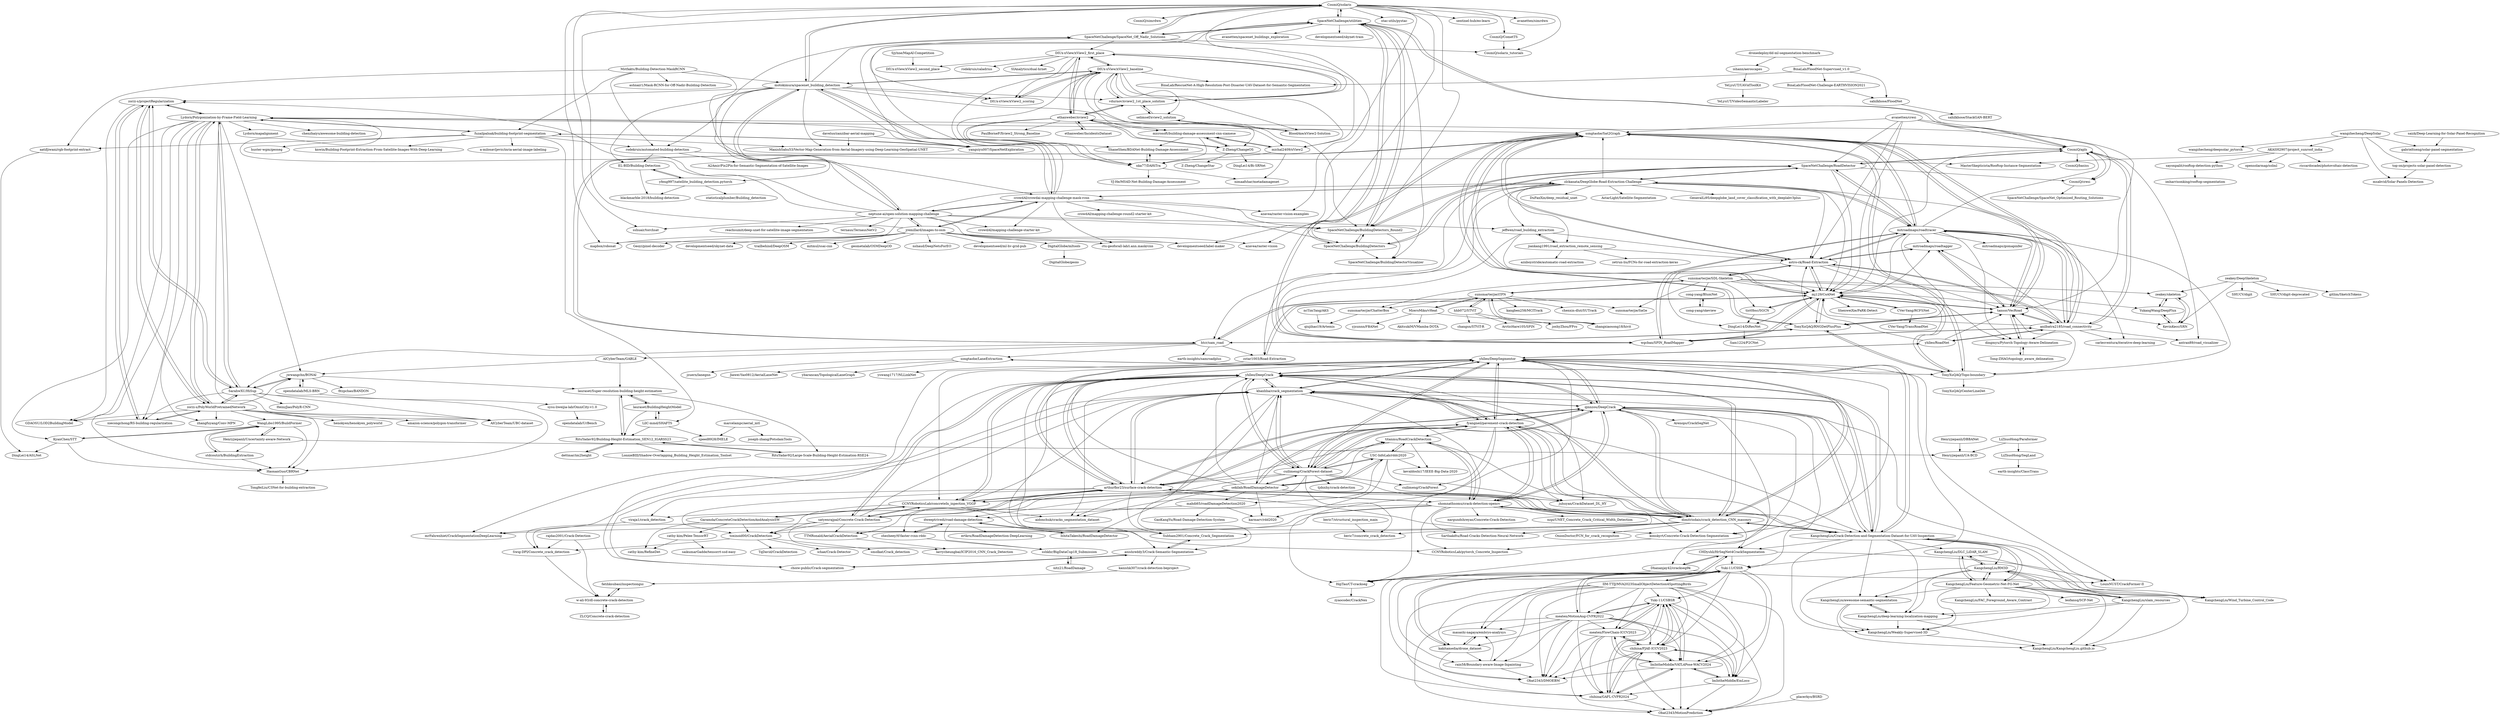 digraph G {
"CosmiQ/solaris" -> "SpaceNetChallenge/utilities"
"CosmiQ/solaris" -> "sshuair/torchsat" ["e"=1]
"CosmiQ/solaris" -> "azavea/raster-vision" ["e"=1]
"CosmiQ/solaris" -> "SpaceNetChallenge/SpaceNet_Off_Nadir_Solutions"
"CosmiQ/solaris" -> "CosmiQ/simrdwn" ["e"=1]
"CosmiQ/solaris" -> "CosmiQ/solaris_tutorials"
"CosmiQ/solaris" -> "developmentseed/label-maker" ["e"=1]
"CosmiQ/solaris" -> "CosmiQ/CometTS"
"CosmiQ/solaris" -> "stac-utils/pystac" ["e"=1]
"CosmiQ/solaris" -> "mapbox/robosat" ["e"=1]
"CosmiQ/solaris" -> "azavea/raster-vision-examples" ["e"=1]
"CosmiQ/solaris" -> "SpaceNetChallenge/BuildingDetectors_Round2"
"CosmiQ/solaris" -> "sentinel-hub/eo-learn" ["e"=1]
"CosmiQ/solaris" -> "motokimura/spacenet_building_detection"
"CosmiQ/solaris" -> "avanetten/simrdwn" ["e"=1]
"EL-BID/Building-Detection" -> "yfeng997/satellite_building_detection.pytorch"
"EL-BID/Building-Detection" -> "blackmarble-2018/building-detection"
"SpaceNetChallenge/RoadDetector" -> "SpaceNetChallenge/BuildingDetectors_Round2"
"SpaceNetChallenge/RoadDetector" -> "CosmiQ/apls"
"SpaceNetChallenge/RoadDetector" -> "SpaceNetChallenge/BuildingDetectors"
"SpaceNetChallenge/RoadDetector" -> "mitroadmaps/roadtracer"
"SpaceNetChallenge/RoadDetector" -> "CosmiQ/cresi"
"SpaceNetChallenge/RoadDetector" -> "mj129/CoANet"
"SpaceNetChallenge/RoadDetector" -> "zlckanata/DeepGlobe-Road-Extraction-Challenge"
"yhlleo/DeepCrack" -> "yhlleo/DeepSegmentor"
"yhlleo/DeepCrack" -> "khanhha/crack_segmentation"
"yhlleo/DeepCrack" -> "qinnzou/DeepCrack"
"yhlleo/DeepCrack" -> "fyangneil/pavement-crack-detection"
"yhlleo/DeepCrack" -> "cuilimeng/CrackForest-dataset"
"yhlleo/DeepCrack" -> "dimitrisdais/crack_detection_CNN_masonry"
"yhlleo/DeepCrack" -> "CCNYRoboticsLab/concreteIn_inpection_VGGF"
"yhlleo/DeepCrack" -> "aidonchuk/cracks_segmentation_dataset"
"yhlleo/DeepCrack" -> "KangchengLiu/Crack-Detection-and-Segmentation-Dataset-for-UAV-Inspection"
"yhlleo/DeepCrack" -> "anishreddy3/Crack-Semantic-Segmentation"
"yhlleo/DeepCrack" -> "arthurflor23/surface-crack-detection"
"yhlleo/DeepCrack" -> "choiw-public/Crack-segmentation"
"yhlleo/DeepCrack" -> "juhuyan/CrackDataset_DL_HY"
"yhlleo/DeepCrack" -> "satyenrajpal/Concrete-Crack-Detection"
"yhlleo/DeepCrack" -> "Subham2901/Concrete_Crack_Segmentation"
"avanetten/cresi" -> "CosmiQ/cresi"
"avanetten/cresi" -> "mj129/CoANet"
"avanetten/cresi" -> "songtaohe/Sat2Graph"
"avanetten/cresi" -> "astro-ck/Road-Extraction"
"avanetten/cresi" -> "CosmiQ/apls"
"avanetten/cresi" -> "SpaceNetChallenge/RoadDetector"
"viraja1/crack_detection" -> "Swig-DPI/Concrete_crack_detection"
"gabrieltseng/solar-panel-segmentation" -> "top-on/projects-solar-panel-detection"
"Garamda/ConcreteCrackDetectionAndAnalysisSW" -> "cathy-kim/RefineDet"
"Garamda/ConcreteCrackDetectionAndAnalysisSW" -> "CCNYRoboticsLab/concreteIn_inpection_VGGF"
"Garamda/ConcreteCrackDetectionAndAnalysisSW" -> "cathy-kim/Pelee-TensorRT"
"Garamda/ConcreteCrackDetectionAndAnalysisSW" -> "toxinoid00/CrackDetection"
"cathy-kim/Pelee-TensorRT" -> "cathy-kim/RefineDet"
"cathy-kim/Pelee-TensorRT" -> "saikumarGadde/tensorrt-ssd-easy" ["e"=1]
"fyangneil/pavement-crack-detection" -> "khanhha/crack_segmentation"
"fyangneil/pavement-crack-detection" -> "qinnzou/DeepCrack"
"fyangneil/pavement-crack-detection" -> "yhlleo/DeepCrack"
"fyangneil/pavement-crack-detection" -> "yhlleo/DeepSegmentor"
"fyangneil/pavement-crack-detection" -> "cuilimeng/CrackForest-dataset"
"fyangneil/pavement-crack-detection" -> "juhuyan/CrackDataset_DL_HY"
"fyangneil/pavement-crack-detection" -> "arthurflor23/surface-crack-detection"
"fyangneil/pavement-crack-detection" -> "shomnathsomu/crack-detection-opencv"
"fyangneil/pavement-crack-detection" -> "sekilab/RoadDamageDetector"
"fyangneil/pavement-crack-detection" -> "KangchengLiu/Crack-Detection-and-Segmentation-Dataset-for-UAV-Inspection"
"fyangneil/pavement-crack-detection" -> "dimitrisdais/crack_detection_CNN_masonry"
"fyangneil/pavement-crack-detection" -> "titanmu/RoadCrackDetection"
"fyangneil/pavement-crack-detection" -> "HqiTao/CT-crackseg"
"fyangneil/pavement-crack-detection" -> "Dhananjay42/crackseg9k"
"fyangneil/pavement-crack-detection" -> "cuilimeng/CrackForest"
"yhlleo/RoadNet" -> "yhlleo/DeepSegmentor"
"yhlleo/RoadNet" -> "anilbatra2185/road_connectivity"
"yhlleo/RoadNet" -> "astro-ck/Road-Extraction"
"yhlleo/RoadNet" -> "tansor/VecRoad"
"yangsiyu007/SpaceNetExploration" -> "fuzailpalnak/building-footprint-segmentation"
"jremillard/images-to-osm" -> "crowdAI/crowdai-mapping-challenge-mask-rcnn"
"jremillard/images-to-osm" -> "developmentseed/skynet-data" ["e"=1]
"jremillard/images-to-osm" -> "trailbehind/DeepOSM" ["e"=1]
"jremillard/images-to-osm" -> "mitmul/ssai-cnn" ["e"=1]
"jremillard/images-to-osm" -> "ctu-geoforall-lab/i.ann.maskrcnn"
"jremillard/images-to-osm" -> "developmentseed/label-maker" ["e"=1]
"jremillard/images-to-osm" -> "neptune-ai/open-solution-mapping-challenge"
"jremillard/images-to-osm" -> "geometalab/OSMDeepOD" ["e"=1]
"jremillard/images-to-osm" -> "nshaud/DeepNetsForEO" ["e"=1]
"jremillard/images-to-osm" -> "azavea/raster-vision" ["e"=1]
"jremillard/images-to-osm" -> "CosmiQ/solaris"
"jremillard/images-to-osm" -> "mapbox/robosat" ["e"=1]
"jremillard/images-to-osm" -> "developmentseed/ml-hv-grid-pub" ["e"=1]
"jremillard/images-to-osm" -> "Geoyi/pixel-decoder" ["e"=1]
"jremillard/images-to-osm" -> "DigitalGlobe/mltools"
"CosmiQ/CometTS" -> "CosmiQ/solaris_tutorials"
"khanhha/crack_segmentation" -> "yhlleo/DeepCrack"
"khanhha/crack_segmentation" -> "fyangneil/pavement-crack-detection"
"khanhha/crack_segmentation" -> "yhlleo/DeepSegmentor"
"khanhha/crack_segmentation" -> "KangchengLiu/Crack-Detection-and-Segmentation-Dataset-for-UAV-Inspection"
"khanhha/crack_segmentation" -> "qinnzou/DeepCrack"
"khanhha/crack_segmentation" -> "arthurflor23/surface-crack-detection"
"khanhha/crack_segmentation" -> "cuilimeng/CrackForest-dataset"
"khanhha/crack_segmentation" -> "dimitrisdais/crack_detection_CNN_masonry"
"khanhha/crack_segmentation" -> "anishreddy3/Crack-Semantic-Segmentation"
"khanhha/crack_segmentation" -> "CCNYRoboticsLab/concreteIn_inpection_VGGF"
"khanhha/crack_segmentation" -> "mrFahrenhiet/CrackSegmentationDeepLearning"
"khanhha/crack_segmentation" -> "Yuki-11/CSSR"
"khanhha/crack_segmentation" -> "aidonchuk/cracks_segmentation_dataset"
"khanhha/crack_segmentation" -> "shomnathsomu/crack-detection-opencv"
"khanhha/crack_segmentation" -> "choiw-public/Crack-segmentation"
"sekilab/RoadDamageDetector" -> "USC-InfoLab/rddc2020"
"sekilab/RoadDamageDetector" -> "fyangneil/pavement-crack-detection"
"sekilab/RoadDamageDetector" -> "cuilimeng/CrackForest-dataset"
"sekilab/RoadDamageDetector" -> "titanmu/RoadCrackDetection"
"sekilab/RoadDamageDetector" -> "dweeptrivedi/road-damage-detection"
"sekilab/RoadDamageDetector" -> "khanhha/crack_segmentation"
"sekilab/RoadDamageDetector" -> "juhuyan/CrackDataset_DL_HY"
"sekilab/RoadDamageDetector" -> "yhlleo/DeepSegmentor"
"sekilab/RoadDamageDetector" -> "yhlleo/DeepCrack"
"sekilab/RoadDamageDetector" -> "IshitaTakeshi/RoadDamageDetector"
"sekilab/RoadDamageDetector" -> "karmarv/rdd2020"
"sekilab/RoadDamageDetector" -> "zhezheey/tf-faster-rcnn-rddc"
"sekilab/RoadDamageDetector" -> "mahdi65/roadDamageDetection2020"
"sekilab/RoadDamageDetector" -> "CCNYRoboticsLab/concreteIn_inpection_VGGF"
"sekilab/RoadDamageDetector" -> "KangchengLiu/Crack-Detection-and-Segmentation-Dataset-for-UAV-Inspection"
"marcelampc/aerial_mtl" -> "speed8928/IMELE"
"marcelampc/aerial_mtl" -> "joseph-zhang/PotsdamTools"
"mitroadmaps/roadtracer" -> "tansor/VecRoad"
"mitroadmaps/roadtracer" -> "songtaohe/Sat2Graph"
"mitroadmaps/roadtracer" -> "anilbatra2185/road_connectivity"
"mitroadmaps/roadtracer" -> "astro-ck/Road-Extraction"
"mitroadmaps/roadtracer" -> "wgcban/SPIN_RoadMapper"
"mitroadmaps/roadtracer" -> "zlckanata/DeepGlobe-Road-Extraction-Challenge"
"mitroadmaps/roadtracer" -> "dingmyu/Pytorch-Topology-Aware-Delineation"
"mitroadmaps/roadtracer" -> "mj129/CoANet"
"mitroadmaps/roadtracer" -> "TonyXuQAQ/RNGDetPlusPlus"
"mitroadmaps/roadtracer" -> "SpaceNetChallenge/RoadDetector"
"mitroadmaps/roadtracer" -> "carlesventura/iterative-deep-learning"
"mitroadmaps/roadtracer" -> "TonyXuQAQ/Topo-boundary"
"mitroadmaps/roadtracer" -> "CosmiQ/apls"
"mitroadmaps/roadtracer" -> "mitroadmaps/gomapinfer"
"mitroadmaps/roadtracer" -> "mitroadmaps/roadtagger"
"zlckanata/DeepGlobe-Road-Extraction-Challenge" -> "mitroadmaps/roadtracer"
"zlckanata/DeepGlobe-Road-Extraction-Challenge" -> "astro-ck/Road-Extraction"
"zlckanata/DeepGlobe-Road-Extraction-Challenge" -> "AstarLight/Satellite-Segmentation" ["e"=1]
"zlckanata/DeepGlobe-Road-Extraction-Challenge" -> "jiankang1991/road_extraction_remote_sensing"
"zlckanata/DeepGlobe-Road-Extraction-Challenge" -> "GeneralLi95/deepglobe_land_cover_classification_with_deeplabv3plus" ["e"=1]
"zlckanata/DeepGlobe-Road-Extraction-Challenge" -> "songtaohe/Sat2Graph"
"zlckanata/DeepGlobe-Road-Extraction-Challenge" -> "mj129/CoANet"
"zlckanata/DeepGlobe-Road-Extraction-Challenge" -> "SpaceNetChallenge/RoadDetector"
"zlckanata/DeepGlobe-Road-Extraction-Challenge" -> "anilbatra2185/road_connectivity"
"zlckanata/DeepGlobe-Road-Extraction-Challenge" -> "zstar1003/Road-Extraction"
"zlckanata/DeepGlobe-Road-Extraction-Challenge" -> "jeffwen/road_building_extraction"
"zlckanata/DeepGlobe-Road-Extraction-Challenge" -> "crowdAI/crowdai-mapping-challenge-mask-rcnn"
"zlckanata/DeepGlobe-Road-Extraction-Challenge" -> "htcr/sam_road"
"zlckanata/DeepGlobe-Road-Extraction-Challenge" -> "DuFanXin/deep_residual_unet" ["e"=1]
"zlckanata/DeepGlobe-Road-Extraction-Challenge" -> "wgcban/SPIN_RoadMapper"
"w-ali-93/dl-concrete-crack-detection" -> "fatihksubasi/inspectiongui"
"w-ali-93/dl-concrete-crack-detection" -> "ZLCQ/Concrete-crack-detection"
"ZLCQ/Concrete-crack-detection" -> "w-ali-93/dl-concrete-crack-detection"
"crowdAI/crowdai-mapping-challenge-mask-rcnn" -> "neptune-ai/open-solution-mapping-challenge"
"crowdAI/crowdai-mapping-challenge-mask-rcnn" -> "jremillard/images-to-osm"
"crowdAI/crowdai-mapping-challenge-mask-rcnn" -> "ctu-geoforall-lab/i.ann.maskrcnn"
"crowdAI/crowdai-mapping-challenge-mask-rcnn" -> "SpaceNetChallenge/BuildingDetectors_Round2"
"crowdAI/crowdai-mapping-challenge-mask-rcnn" -> "motokimura/spacenet_building_detection"
"crowdAI/crowdai-mapping-challenge-mask-rcnn" -> "crowdAI/mapping-challenge-round2-starter-kit"
"crowdAI/crowdai-mapping-challenge-mask-rcnn" -> "crowdAI/mapping-challenge-starter-kit"
"crowdAI/crowdai-mapping-challenge-mask-rcnn" -> "azavea/raster-vision-examples" ["e"=1]
"crowdAI/crowdai-mapping-challenge-mask-rcnn" -> "SpaceNetChallenge/BuildingDetectors"
"crowdAI/crowdai-mapping-challenge-mask-rcnn" -> "zlckanata/DeepGlobe-Road-Extraction-Challenge"
"crowdAI/crowdai-mapping-challenge-mask-rcnn" -> "SpaceNetChallenge/utilities"
"crowdAI/crowdai-mapping-challenge-mask-rcnn" -> "Lydorn/Polygonization-by-Frame-Field-Learning"
"motokimura/spacenet_building_detection" -> "DIUx-xView/xView2_baseline"
"motokimura/spacenet_building_detection" -> "rodekruis/automated-building-detection"
"motokimura/spacenet_building_detection" -> "yfeng997/satellite_building_detection.pytorch"
"motokimura/spacenet_building_detection" -> "SpaceNetChallenge/BuildingDetectors_Round2"
"motokimura/spacenet_building_detection" -> "DIUx-xView/xView2_scoring"
"motokimura/spacenet_building_detection" -> "CosmiQ/solaris"
"motokimura/spacenet_building_detection" -> "vdurnov/xview2_1st_place_solution"
"motokimura/spacenet_building_detection" -> "ManishSahu53/Vector-Map-Generation-from-Aerial-Imagery-using-Deep-Learning-GeoSpatial-UNET"
"motokimura/spacenet_building_detection" -> "crowdAI/crowdai-mapping-challenge-mask-rcnn"
"motokimura/spacenet_building_detection" -> "zorzi-s/projectRegularization"
"motokimura/spacenet_building_detection" -> "yangsiyu007/SpaceNetExploration"
"motokimura/spacenet_building_detection" -> "neptune-ai/open-solution-mapping-challenge"
"motokimura/spacenet_building_detection" -> "EL-BID/Building-Detection"
"motokimura/spacenet_building_detection" -> "SpaceNetChallenge/SpaceNet_Off_Nadir_Solutions"
"sshkhr/BigDataCup18_Submission" -> "nitz21/RoadDamage"
"AKASH2907/project_sunroof_india" -> "MasterSkepticista/Rooftop-Instance-Segmentation"
"AKASH2907/project_sunroof_india" -> "sayonpalit/rooftop-detection-python"
"AKASH2907/project_sunroof_india" -> "opensolarmap/solml"
"AKASH2907/project_sunroof_india" -> "riccardocadei/photovoltaic-detection"
"dingmyu/Pytorch-Topology-Aware-Delineation" -> "Tong-ZHAO/topology_aware_delineation"
"dingmyu/Pytorch-Topology-Aware-Delineation" -> "tansor/VecRoad"
"anilbatra2185/road_connectivity" -> "tansor/VecRoad"
"anilbatra2185/road_connectivity" -> "songtaohe/Sat2Graph"
"anilbatra2185/road_connectivity" -> "antran89/road_visualizer"
"anilbatra2185/road_connectivity" -> "CosmiQ/apls"
"anilbatra2185/road_connectivity" -> "mitroadmaps/roadtracer"
"anilbatra2185/road_connectivity" -> "dingmyu/Pytorch-Topology-Aware-Delineation"
"anilbatra2185/road_connectivity" -> "mitroadmaps/roadtagger"
"anilbatra2185/road_connectivity" -> "astro-ck/Road-Extraction"
"anilbatra2185/road_connectivity" -> "carlesventura/iterative-deep-learning"
"anilbatra2185/road_connectivity" -> "wgcban/SPIN_RoadMapper"
"anilbatra2185/road_connectivity" -> "yhlleo/RoadNet"
"anilbatra2185/road_connectivity" -> "mj129/CoANet"
"CCNYRoboticsLab/concreteIn_inpection_VGGF" -> "CCNYRoboticsLab/pytorch_Concrete_Inspection"
"CCNYRoboticsLab/concreteIn_inpection_VGGF" -> "toxinoid00/CrackDetection"
"CCNYRoboticsLab/concreteIn_inpection_VGGF" -> "satyenrajpal/Concrete-Crack-Detection"
"CCNYRoboticsLab/concreteIn_inpection_VGGF" -> "yhlleo/DeepCrack"
"CCNYRoboticsLab/concreteIn_inpection_VGGF" -> "arthurflor23/surface-crack-detection"
"CCNYRoboticsLab/concreteIn_inpection_VGGF" -> "aidonchuk/cracks_segmentation_dataset"
"CCNYRoboticsLab/concreteIn_inpection_VGGF" -> "Garamda/ConcreteCrackDetectionAndAnalysisSW"
"jiankang1991/road_extraction_remote_sensing" -> "jeffwen/road_building_extraction"
"jiankang1991/road_extraction_remote_sensing" -> "zetrun-liu/FCNs-for-road-extraction-keras"
"jiankang1991/road_extraction_remote_sensing" -> "aznboystride/automatic-road-extraction"
"jiankang1991/road_extraction_remote_sensing" -> "astro-ck/Road-Extraction"
"arthurflor23/surface-crack-detection" -> "shomnathsomu/crack-detection-opencv"
"arthurflor23/surface-crack-detection" -> "dimitrisdais/crack_detection_CNN_masonry"
"arthurflor23/surface-crack-detection" -> "khanhha/crack_segmentation"
"arthurflor23/surface-crack-detection" -> "CCNYRoboticsLab/concreteIn_inpection_VGGF"
"arthurflor23/surface-crack-detection" -> "qinnzou/DeepCrack"
"arthurflor23/surface-crack-detection" -> "toxinoid00/CrackDetection"
"arthurflor23/surface-crack-detection" -> "satyenrajpal/Concrete-Crack-Detection"
"arthurflor23/surface-crack-detection" -> "yhlleo/DeepCrack"
"arthurflor23/surface-crack-detection" -> "KangchengLiu/Crack-Detection-and-Segmentation-Dataset-for-UAV-Inspection"
"arthurflor23/surface-crack-detection" -> "yhlleo/DeepSegmentor"
"arthurflor23/surface-crack-detection" -> "konskyrt/Concrete-Crack-Detection-Segmentation"
"arthurflor23/surface-crack-detection" -> "fyangneil/pavement-crack-detection"
"arthurflor23/surface-crack-detection" -> "TTMRonald/AerialCrackDetection"
"arthurflor23/surface-crack-detection" -> "viraja1/crack_detection"
"arthurflor23/surface-crack-detection" -> "Subham2901/Concrete_Crack_Segmentation"
"daveluo/zanzibar-aerial-mapping" -> "ManishSahu53/Vector-Map-Generation-from-Aerial-Imagery-using-Deep-Learning-GeoSpatial-UNET"
"daveluo/zanzibar-aerial-mapping" -> "yangsiyu007/SpaceNetExploration"
"yhlleo/DeepSegmentor" -> "yhlleo/DeepCrack"
"yhlleo/DeepSegmentor" -> "qinnzou/DeepCrack"
"yhlleo/DeepSegmentor" -> "yhlleo/RoadNet"
"yhlleo/DeepSegmentor" -> "khanhha/crack_segmentation"
"yhlleo/DeepSegmentor" -> "fyangneil/pavement-crack-detection"
"yhlleo/DeepSegmentor" -> "KangchengLiu/Crack-Detection-and-Segmentation-Dataset-for-UAV-Inspection"
"yhlleo/DeepSegmentor" -> "arthurflor23/surface-crack-detection"
"yhlleo/DeepSegmentor" -> "dimitrisdais/crack_detection_CNN_masonry"
"yhlleo/DeepSegmentor" -> "mrFahrenhiet/CrackSegmentationDeepLearning"
"yhlleo/DeepSegmentor" -> "CCNYRoboticsLab/concreteIn_inpection_VGGF"
"yhlleo/DeepSegmentor" -> "LouisNUST/CrackFormer-II"
"yhlleo/DeepSegmentor" -> "cuilimeng/CrackForest-dataset"
"yhlleo/DeepSegmentor" -> "konskyrt/Concrete-Crack-Detection-Segmentation"
"yhlleo/DeepSegmentor" -> "Yuki-11/CSSR"
"yhlleo/DeepSegmentor" -> "HqiTao/CT-crackseg"
"SpaceNetChallenge/SpaceNet_Off_Nadir_Solutions" -> "DIUx-xView/xView2_first_place"
"SpaceNetChallenge/SpaceNet_Off_Nadir_Solutions" -> "vdurnov/xview2_1st_place_solution"
"SpaceNetChallenge/SpaceNet_Off_Nadir_Solutions" -> "CosmiQ/solaris_tutorials"
"SpaceNetChallenge/SpaceNet_Off_Nadir_Solutions" -> "CosmiQ/solaris"
"SpaceNetChallenge/SpaceNet_Off_Nadir_Solutions" -> "SpaceNetChallenge/utilities"
"SpaceNetChallenge/SpaceNet_Off_Nadir_Solutions" -> "DIUx-xView/xView2_scoring"
"neptune-ai/open-solution-mapping-challenge" -> "crowdAI/crowdai-mapping-challenge-mask-rcnn"
"neptune-ai/open-solution-mapping-challenge" -> "ternaus/TernausNetV2" ["e"=1]
"neptune-ai/open-solution-mapping-challenge" -> "SpaceNetChallenge/SpaceNet_Off_Nadir_Solutions"
"neptune-ai/open-solution-mapping-challenge" -> "mapbox/robosat" ["e"=1]
"neptune-ai/open-solution-mapping-challenge" -> "motokimura/spacenet_building_detection"
"neptune-ai/open-solution-mapping-challenge" -> "Lydorn/Polygonization-by-Frame-Field-Learning"
"neptune-ai/open-solution-mapping-challenge" -> "reachsumit/deep-unet-for-satellite-image-segmentation" ["e"=1]
"neptune-ai/open-solution-mapping-challenge" -> "SpaceNetChallenge/BuildingDetectors_Round2"
"neptune-ai/open-solution-mapping-challenge" -> "crowdAI/mapping-challenge-starter-kit"
"neptune-ai/open-solution-mapping-challenge" -> "developmentseed/label-maker" ["e"=1]
"neptune-ai/open-solution-mapping-challenge" -> "sshuair/torchsat" ["e"=1]
"neptune-ai/open-solution-mapping-challenge" -> "jremillard/images-to-osm"
"neptune-ai/open-solution-mapping-challenge" -> "zlckanata/DeepGlobe-Road-Extraction-Challenge"
"neptune-ai/open-solution-mapping-challenge" -> "jeffwen/road_building_extraction"
"neptune-ai/open-solution-mapping-challenge" -> "zorzi-s/projectRegularization"
"zeakey/skeleton" -> "YukangWang/DeepFlux"
"zeakey/skeleton" -> "KevinKecc/SRN"
"ishann/aeroscapes" -> "YeLyuUT/UAVidToolKit"
"jeffwen/road_building_extraction" -> "jiankang1991/road_extraction_remote_sensing"
"jeffwen/road_building_extraction" -> "astro-ck/Road-Extraction"
"jeffwen/road_building_extraction" -> "wgcban/SPIN_RoadMapper"
"jeffwen/road_building_extraction" -> "mj129/CoANet"
"IshitaTakeshi/RoadDamageDetector" -> "dweeptrivedi/road-damage-detection"
"satyenrajpal/Concrete-Crack-Detection" -> "TTMRonald/AerialCrackDetection"
"satyenrajpal/Concrete-Crack-Detection" -> "CCNYRoboticsLab/concreteIn_inpection_VGGF"
"satyenrajpal/Concrete-Crack-Detection" -> "larrycheungbai/ICIP2016_CNN_Crack_Detection"
"satyenrajpal/Concrete-Crack-Detection" -> "arthurflor23/surface-crack-detection"
"satyenrajpal/Concrete-Crack-Detection" -> "toxinoid00/CrackDetection"
"satyenrajpal/Concrete-Crack-Detection" -> "yhlleo/DeepCrack"
"satyenrajpal/Concrete-Crack-Detection" -> "Swig-DPI/Concrete_crack_detection"
"satyenrajpal/Concrete-Crack-Detection" -> "khanhha/crack_segmentation"
"CosmiQ/apls" -> "anilbatra2185/road_connectivity"
"CosmiQ/apls" -> "CosmiQ/cresi"
"CosmiQ/apls" -> "antran89/road_visualizer"
"CosmiQ/apls" -> "mj129/CoANet"
"CosmiQ/apls" -> "SpaceNetChallenge/RoadDetector"
"CosmiQ/apls" -> "CosmiQ/basiss"
"CosmiQ/apls" -> "songtaohe/Sat2Graph"
"CosmiQ/apls" -> "SpaceNetChallenge/utilities"
"anishreddy3/Crack-Semantic-Segmentation" -> "choiw-public/Crack-segmentation"
"anishreddy3/Crack-Semantic-Segmentation" -> "Subham2901/Concrete_Crack_Segmentation"
"anishreddy3/Crack-Semantic-Segmentation" -> "kanishk307/crack-detection-beproject"
"dweeptrivedi/road-damage-detection" -> "zhezheey/tf-faster-rcnn-rddc"
"dweeptrivedi/road-damage-detection" -> "sshkhr/BigDataCup18_Submission"
"dweeptrivedi/road-damage-detection" -> "IshitaTakeshi/RoadDamageDetector"
"dweeptrivedi/road-damage-detection" -> "ertkrn/RoadDamageDetection-DeepLearning"
"KangchengLiu/awesome-semantic-segmentation" -> "KangchengLiu/deep-learning-localization-mapping"
"KangchengLiu/awesome-semantic-segmentation" -> "KangchengLiu/Weakly-Supervised-3D"
"KangchengLiu/awesome-semantic-segmentation" -> "KangchengLiu/KangchengLiu.github.io"
"yfeng997/satellite_building_detection.pytorch" -> "blackmarble-2018/building-detection"
"yfeng997/satellite_building_detection.pytorch" -> "EL-BID/Building-Detection"
"yfeng997/satellite_building_detection.pytorch" -> "statisticalplumber/Building_detection"
"Tong-ZHAO/topology_aware_delineation" -> "dingmyu/Pytorch-Topology-Aware-Delineation"
"rajdas2001/Crack-Detection" -> "w-ali-93/dl-concrete-crack-detection"
"rajdas2001/Crack-Detection" -> "Swig-DPI/Concrete_crack_detection"
"YukangWang/DeepFlux" -> "zeakey/skeleton"
"YukangWang/DeepFlux" -> "KevinKecc/SRN"
"kanishk307/crack-detection-beproject" -> "fatihksubasi/inspectiongui"
"KangchengLiu/slam_resources" -> "KangchengLiu/deep-learning-localization-mapping"
"KangchengLiu/slam_resources" -> "KangchengLiu/Weakly-Supervised-3D"
"KangchengLiu/slam_resources" -> "KangchengLiu/KangchengLiu.github.io"
"KangchengLiu/slam_resources" -> "KangchengLiu/RM3D"
"nitz21/RoadDamage" -> "sshkhr/BigDataCup18_Submission"
"zhezheey/tf-faster-rcnn-rddc" -> "dweeptrivedi/road-damage-detection"
"zhezheey/tf-faster-rcnn-rddc" -> "sshkhr/BigDataCup18_Submission"
"Swig-DPI/Concrete_crack_detection" -> "w-ali-93/dl-concrete-crack-detection"
"fatihksubasi/inspectiongui" -> "w-ali-93/dl-concrete-crack-detection"
"USC-InfoLab/rddc2020" -> "kevaldoshi17/IEEE-Big-Data-2020"
"USC-InfoLab/rddc2020" -> "sekilab/RoadDamageDetector"
"USC-InfoLab/rddc2020" -> "titanmu/RoadCrackDetection"
"USC-InfoLab/rddc2020" -> "cuilimeng/CrackForest-dataset"
"USC-InfoLab/rddc2020" -> "mahdi65/roadDamageDetection2020"
"USC-InfoLab/rddc2020" -> "juhuyan/CrackDataset_DL_HY"
"USC-InfoLab/rddc2020" -> "karmarv/rdd2020"
"titanmu/RoadCrackDetection" -> "USC-InfoLab/rddc2020"
"titanmu/RoadCrackDetection" -> "shomnathsomu/crack-detection-opencv"
"titanmu/RoadCrackDetection" -> "kevaldoshi17/IEEE-Big-Data-2020"
"titanmu/RoadCrackDetection" -> "Sarthakdtu/Road-Cracks-Detection-Neural-Network-"
"titanmu/RoadCrackDetection" -> "arthurflor23/surface-crack-detection"
"astro-ck/Road-Extraction" -> "mj129/CoANet"
"astro-ck/Road-Extraction" -> "DingLei14/DiResNet"
"astro-ck/Road-Extraction" -> "mitroadmaps/roadtagger"
"astro-ck/Road-Extraction" -> "tansor/VecRoad"
"astro-ck/Road-Extraction" -> "songtaohe/Sat2Graph"
"astro-ck/Road-Extraction" -> "anilbatra2185/road_connectivity"
"astro-ck/Road-Extraction" -> "mitroadmaps/roadtracer"
"astro-ck/Road-Extraction" -> "dingmyu/Pytorch-Topology-Aware-Delineation"
"astro-ck/Road-Extraction" -> "sunsmarterjie/SDL-Skeleton"
"qinnzou/DeepCrack" -> "yhlleo/DeepCrack"
"qinnzou/DeepCrack" -> "yhlleo/DeepSegmentor"
"qinnzou/DeepCrack" -> "dimitrisdais/crack_detection_CNN_masonry"
"qinnzou/DeepCrack" -> "fyangneil/pavement-crack-detection"
"qinnzou/DeepCrack" -> "khanhha/crack_segmentation"
"qinnzou/DeepCrack" -> "shomnathsomu/crack-detection-opencv"
"qinnzou/DeepCrack" -> "arthurflor23/surface-crack-detection"
"qinnzou/DeepCrack" -> "KangchengLiu/Crack-Detection-and-Segmentation-Dataset-for-UAV-Inspection"
"qinnzou/DeepCrack" -> "konskyrt/Concrete-Crack-Detection-Segmentation"
"qinnzou/DeepCrack" -> "cuilimeng/CrackForest-dataset"
"qinnzou/DeepCrack" -> "HqiTao/CT-crackseg"
"qinnzou/DeepCrack" -> "LouisNUST/CrackFormer-II"
"qinnzou/DeepCrack" -> "CHDyshli/HrSegNet4CrackSegmentation"
"qinnzou/DeepCrack" -> "Arenops/CrackSegNet"
"YeLyuUT/UAVidToolKit" -> "YeLyuUT/VideoSemanticLabeler"
"shomnathsomu/crack-detection-opencv" -> "arthurflor23/surface-crack-detection"
"shomnathsomu/crack-detection-opencv" -> "qinnzou/DeepCrack"
"shomnathsomu/crack-detection-opencv" -> "TTMRonald/AerialCrackDetection"
"shomnathsomu/crack-detection-opencv" -> "titanmu/RoadCrackDetection"
"shomnathsomu/crack-detection-opencv" -> "toxinoid00/CrackDetection"
"shomnathsomu/crack-detection-opencv" -> "dimitrisdais/crack_detection_CNN_masonry"
"shomnathsomu/crack-detection-opencv" -> "viraja1/crack_detection"
"shomnathsomu/crack-detection-opencv" -> "fyangneil/pavement-crack-detection"
"shomnathsomu/crack-detection-opencv" -> "nargundshreyas/Concrete-Crack-Detection"
"shomnathsomu/crack-detection-opencv" -> "Sarthakdtu/Road-Cracks-Detection-Neural-Network-"
"shomnathsomu/crack-detection-opencv" -> "nzpi/UNET_Concrete_Crack_Critical_Width_Detection"
"shomnathsomu/crack-detection-opencv" -> "CCNYRoboticsLab/pytorch_Concrete_Inspection"
"shomnathsomu/crack-detection-opencv" -> "konskyrt/Concrete-Crack-Detection-Segmentation"
"Lydorn/Polygonization-by-Frame-Field-Learning" -> "zorzi-s/PolyWorldPretrainedNetwork"
"Lydorn/Polygonization-by-Frame-Field-Learning" -> "SarahwXU/HiSup"
"Lydorn/Polygonization-by-Frame-Field-Learning" -> "zorzi-s/projectRegularization"
"Lydorn/Polygonization-by-Frame-Field-Learning" -> "fuzailpalnak/building-footprint-segmentation"
"Lydorn/Polygonization-by-Frame-Field-Learning" -> "niecongchong/RS-building-regularization"
"Lydorn/Polygonization-by-Frame-Field-Learning" -> "GDAOSU/LOD2BuildingModel" ["e"=1]
"Lydorn/Polygonization-by-Frame-Field-Learning" -> "Lydorn/mapalignment"
"Lydorn/Polygonization-by-Frame-Field-Learning" -> "songtaohe/Sat2Graph"
"Lydorn/Polygonization-by-Frame-Field-Learning" -> "zhangfuyang/Conv-MPN" ["e"=1]
"Lydorn/Polygonization-by-Frame-Field-Learning" -> "HaonanGuo/CBRNet"
"Lydorn/Polygonization-by-Frame-Field-Learning" -> "jwwangchn/BONAI"
"Lydorn/Polygonization-by-Frame-Field-Learning" -> "tansor/VecRoad"
"Lydorn/Polygonization-by-Frame-Field-Learning" -> "AICyberTeam/UBC-dataset"
"Lydorn/Polygonization-by-Frame-Field-Learning" -> "KyanChen/STT"
"Lydorn/Polygonization-by-Frame-Field-Learning" -> "chenzhaiyu/awesome-building-detection"
"KangchengLiu/Crack-Detection-and-Segmentation-Dataset-for-UAV-Inspection" -> "KangchengLiu/Feature-Geometric-Net-FG-Net"
"KangchengLiu/Crack-Detection-and-Segmentation-Dataset-for-UAV-Inspection" -> "KangchengLiu/RM3D"
"KangchengLiu/Crack-Detection-and-Segmentation-Dataset-for-UAV-Inspection" -> "khanhha/crack_segmentation"
"KangchengLiu/Crack-Detection-and-Segmentation-Dataset-for-UAV-Inspection" -> "KangchengLiu/DLC_LiDAR_SLAM"
"KangchengLiu/Crack-Detection-and-Segmentation-Dataset-for-UAV-Inspection" -> "KangchengLiu/awesome-semantic-segmentation"
"KangchengLiu/Crack-Detection-and-Segmentation-Dataset-for-UAV-Inspection" -> "yhlleo/DeepCrack"
"KangchengLiu/Crack-Detection-and-Segmentation-Dataset-for-UAV-Inspection" -> "KangchengLiu/Wind_Turbine_Control_Code"
"KangchengLiu/Crack-Detection-and-Segmentation-Dataset-for-UAV-Inspection" -> "qinnzou/DeepCrack"
"KangchengLiu/Crack-Detection-and-Segmentation-Dataset-for-UAV-Inspection" -> "dimitrisdais/crack_detection_CNN_masonry"
"KangchengLiu/Crack-Detection-and-Segmentation-Dataset-for-UAV-Inspection" -> "KangchengLiu/slam_resources"
"KangchengLiu/Crack-Detection-and-Segmentation-Dataset-for-UAV-Inspection" -> "arthurflor23/surface-crack-detection"
"KangchengLiu/Crack-Detection-and-Segmentation-Dataset-for-UAV-Inspection" -> "yhlleo/DeepSegmentor"
"KangchengLiu/Crack-Detection-and-Segmentation-Dataset-for-UAV-Inspection" -> "KangchengLiu/Weakly-Supervised-3D"
"KangchengLiu/Crack-Detection-and-Segmentation-Dataset-for-UAV-Inspection" -> "KangchengLiu/deep-learning-localization-mapping"
"KangchengLiu/Crack-Detection-and-Segmentation-Dataset-for-UAV-Inspection" -> "CHDyshli/HrSegNet4CrackSegmentation"
"songtaohe/Sat2Graph" -> "TonyXuQAQ/RNGDetPlusPlus"
"songtaohe/Sat2Graph" -> "tansor/VecRoad"
"songtaohe/Sat2Graph" -> "anilbatra2185/road_connectivity"
"songtaohe/Sat2Graph" -> "TonyXuQAQ/Topo-boundary"
"songtaohe/Sat2Graph" -> "mitroadmaps/roadtracer"
"songtaohe/Sat2Graph" -> "mj129/CoANet"
"songtaohe/Sat2Graph" -> "htcr/sam_road"
"songtaohe/Sat2Graph" -> "astro-ck/Road-Extraction"
"songtaohe/Sat2Graph" -> "wgcban/SPIN_RoadMapper"
"songtaohe/Sat2Graph" -> "CosmiQ/apls"
"Mstfakts/Building-Detection-MaskRCNN" -> "rodekruis/automated-building-detection"
"Mstfakts/Building-Detection-MaskRCNN" -> "ashnair1/Mask-RCNN-for-Off-Nadir-Building-Detection"
"Mstfakts/Building-Detection-MaskRCNN" -> "motokimura/spacenet_building_detection"
"Mstfakts/Building-Detection-MaskRCNN" -> "crowdAI/crowdai-mapping-challenge-mask-rcnn"
"Mstfakts/Building-Detection-MaskRCNN" -> "fuzailpalnak/building-footprint-segmentation"
"Mstfakts/Building-Detection-MaskRCNN" -> "aatifjiwani/rgb-footprint-extract"
"DIUx-xView/xView2_baseline" -> "DIUx-xView/xView2_scoring"
"DIUx-xView/xView2_baseline" -> "DIUx-xView/xView2_first_place"
"DIUx-xView/xView2_baseline" -> "vdurnov/xview2_1st_place_solution"
"DIUx-xView/xView2_baseline" -> "selimsef/xview2_solution"
"DIUx-xView/xView2_baseline" -> "microsoft/building-damage-assessment-cnn-siamese"
"DIUx-xView/xView2_baseline" -> "ethanweber/xview2"
"DIUx-xView/xView2_baseline" -> "motokimura/spacenet_building_detection"
"DIUx-xView/xView2_baseline" -> "Z-Zheng/ChangeOS"
"DIUx-xView/xView2_baseline" -> "michal2409/xView2"
"DIUx-xView/xView2_baseline" -> "BinaLab/RescueNet-A-High-Resolution-Post-Disaster-UAV-Dataset-for-Semantic-Segmentation"
"DIUx-xView/xView2_baseline" -> "BloodAxe/xView2-Solution"
"DIUx-xView/xView2_baseline" -> "nka77/DAHiTra"
"vdurnov/xview2_1st_place_solution" -> "selimsef/xview2_solution"
"vdurnov/xview2_1st_place_solution" -> "DIUx-xView/xView2_baseline"
"vdurnov/xview2_1st_place_solution" -> "DIUx-xView/xView2_first_place"
"vdurnov/xview2_1st_place_solution" -> "ethanweber/xview2"
"mitroadmaps/roadtagger" -> "tansor/VecRoad"
"mitroadmaps/roadtagger" -> "astro-ck/Road-Extraction"
"tansor/VecRoad" -> "anilbatra2185/road_connectivity"
"tansor/VecRoad" -> "songtaohe/Sat2Graph"
"tansor/VecRoad" -> "mj129/CoANet"
"tansor/VecRoad" -> "mitroadmaps/roadtracer"
"tansor/VecRoad" -> "dingmyu/Pytorch-Topology-Aware-Delineation"
"tansor/VecRoad" -> "mitroadmaps/roadtagger"
"tansor/VecRoad" -> "TonyXuQAQ/RNGDetPlusPlus"
"DingLei14/DiResNet" -> "Sam1224/P2CNet"
"Subham2901/Concrete_Crack_Segmentation" -> "anishreddy3/Crack-Semantic-Segmentation"
"ethanweber/xview2" -> "Z-Zheng/ChangeOS"
"ethanweber/xview2" -> "nka77/DAHiTra"
"ethanweber/xview2" -> "DIUx-xView/xView2_first_place"
"ethanweber/xview2" -> "microsoft/building-damage-assessment-cnn-siamese"
"ethanweber/xview2" -> "ShaneShen/BDANet-Building-Damage-Assessment"
"ethanweber/xview2" -> "PaulBorneP/Xview2_Strong_Baseline"
"ethanweber/xview2" -> "michal2409/xView2"
"ethanweber/xview2" -> "ethanweber/IncidentsDataset"
"ethanweber/xview2" -> "DIUx-xView/xView2_baseline"
"ethanweber/xview2" -> "vdurnov/xview2_1st_place_solution"
"BloodAxe/xView2-Solution" -> "selimsef/xview2_solution"
"ethanweber/IncidentsDataset" -> "ethanweber/xview2"
"sayonpalit/rooftop-detection-python" -> "imharrisonking/rooftop-segmentation"
"dronedeploy/dd-ml-segmentation-benchmark" -> "ishann/aeroscapes"
"dronedeploy/dd-ml-segmentation-benchmark" -> "BinaLab/FloodNet-Supervised_v1.0"
"top-on/projects-solar-panel-detection" -> "msabvid/Solar-Panels-Detection"
"DIUx-xView/xView2_first_place" -> "DIUx-xView/xView2_second_place"
"DIUx-xView/xView2_first_place" -> "DIUx-xView/xView2_baseline"
"DIUx-xView/xView2_first_place" -> "DIUx-xView/xView2_scoring"
"DIUx-xView/xView2_first_place" -> "nka77/DAHiTra"
"DIUx-xView/xView2_first_place" -> "ethanweber/xview2"
"DIUx-xView/xView2_first_place" -> "michal2409/xView2"
"DIUx-xView/xView2_first_place" -> "rodekruis/caladrius"
"DIUx-xView/xView2_first_place" -> "vdurnov/xview2_1st_place_solution"
"DIUx-xView/xView2_first_place" -> "SIAnalytics/dual-hrnet"
"choiw-public/Crack-segmentation" -> "anishreddy3/Crack-Semantic-Segmentation"
"selimsef/xview2_solution" -> "vdurnov/xview2_1st_place_solution"
"selimsef/xview2_solution" -> "BloodAxe/xView2-Solution"
"KangchengLiu/deep-learning-localization-mapping" -> "KangchengLiu/Weakly-Supervised-3D"
"KangchengLiu/deep-learning-localization-mapping" -> "KangchengLiu/KangchengLiu.github.io"
"KangchengLiu/deep-learning-localization-mapping" -> "KangchengLiu/awesome-semantic-segmentation"
"michal2409/xView2" -> "nimaafshar/metadamagenet"
"michal2409/xView2" -> "microsoft/building-damage-assessment-cnn-siamese"
"michal2409/xView2" -> "nka77/DAHiTra"
"CosmiQ/cresi" -> "SpaceNetChallenge/SpaceNet_Optimized_Routing_Solutions"
"DIUx-xView/xView2_scoring" -> "DIUx-xView/xView2_baseline"
"TonyXuQAQ/Topo-boundary" -> "TonyXuQAQ/RNGDetPlusPlus"
"TonyXuQAQ/Topo-boundary" -> "songtaohe/Sat2Graph"
"TonyXuQAQ/Topo-boundary" -> "tansor/VecRoad"
"TonyXuQAQ/Topo-boundary" -> "songtaohe/LaneExtraction"
"TonyXuQAQ/Topo-boundary" -> "mj129/CoANet"
"TonyXuQAQ/Topo-boundary" -> "TonyXuQAQ/CenterLineDet" ["e"=1]
"niecongchong/RS-building-regularization" -> "zorzi-s/projectRegularization"
"niecongchong/RS-building-regularization" -> "zorzi-s/PolyWorldPretrainedNetwork"
"ShaneShen/BDANet-Building-Damage-Assessment" -> "nka77/DAHiTra"
"lauraset/BuildingHeightModel" -> "lauraset/Super-resolution-building-height-estimation"
"lauraset/BuildingHeightModel" -> "RituYadav92/Building-Height-Estimation_SEN12_IGARSS23"
"lauraset/BuildingHeightModel" -> "LllC-mmd/SHAFTS"
"fuzailpalnak/building-footprint-segmentation" -> "yangsiyu007/SpaceNetExploration"
"fuzailpalnak/building-footprint-segmentation" -> "aatifjiwani/rgb-footprint-extract"
"fuzailpalnak/building-footprint-segmentation" -> "Lydorn/Polygonization-by-Frame-Field-Learning"
"fuzailpalnak/building-footprint-segmentation" -> "knwin/Building-Footprint-Extraction-From-Satellite-Images-With-Deep-Learning"
"fuzailpalnak/building-footprint-segmentation" -> "rodekruis/automated-building-detection"
"fuzailpalnak/building-footprint-segmentation" -> "a-milosavljevic/inria-aerial-image-labeling"
"fuzailpalnak/building-footprint-segmentation" -> "huster-wgm/geoseg"
"fuzailpalnak/building-footprint-segmentation" -> "LllC-mmd/SHAFTS"
"fuzailpalnak/building-footprint-segmentation" -> "ManishSahu53/Vector-Map-Generation-from-Aerial-Imagery-using-Deep-Learning-GeoSpatial-UNET"
"sunsmarterjie/SDL-Skeleton" -> "YukangWang/DeepFlux"
"sunsmarterjie/SDL-Skeleton" -> "astro-ck/Road-Extraction"
"sunsmarterjie/SDL-Skeleton" -> "sunsmarterjie/SaGe" ["e"=1]
"sunsmarterjie/SDL-Skeleton" -> "zeakey/skeleton"
"sunsmarterjie/SDL-Skeleton" -> "sunsmarterjie/ChatterBox"
"sunsmarterjie/SDL-Skeleton" -> "cong-yang/BlumNet"
"sunsmarterjie/SDL-Skeleton" -> "mj129/CoANet"
"sunsmarterjie/SDL-Skeleton" -> "KevinKecc/SRN"
"sunsmarterjie/SDL-Skeleton" -> "tist0bsc/SGCN"
"sunsmarterjie/SDL-Skeleton" -> "sunsmarterjie/iTPN"
"aatifjiwani/rgb-footprint-extract" -> "DingLei14/ASLNet"
"jwwangchn/BONAI" -> "opendatalab/MLS-BRN"
"jwwangchn/BONAI" -> "SarahwXU/HiSup"
"jwwangchn/BONAI" -> "fitzpchao/BANDON" ["e"=1]
"jwwangchn/BONAI" -> "lauraset/Super-resolution-building-height-estimation"
"KyanChen/STT" -> "WangLibo1995/BuildFormer"
"KyanChen/STT" -> "DingLei14/ASLNet"
"KyanChen/STT" -> "HaonanGuo/CBRNet"
"HaonanGuo/CBRNet" -> "TongfeiLiu/C3Net-for-building-extraction"
"Z-Zheng/ChangeOS" -> "DingLei14/Bi-SRNet" ["e"=1]
"Z-Zheng/ChangeOS" -> "ethanweber/xview2"
"Z-Zheng/ChangeOS" -> "microsoft/building-damage-assessment-cnn-siamese"
"Z-Zheng/ChangeOS" -> "Z-Zheng/ChangeStar" ["e"=1]
"rodekruis/automated-building-detection" -> "EL-BID/Building-Detection"
"rodekruis/automated-building-detection" -> "A2Amir/Pix2Pix-for-Semantic-Segmentation-of-Satellite-Images"
"rodekruis/automated-building-detection" -> "MasterSkepticista/Rooftop-Instance-Segmentation"
"zorzi-s/projectRegularization" -> "niecongchong/RS-building-regularization"
"zorzi-s/projectRegularization" -> "zorzi-s/PolyWorldPretrainedNetwork"
"zorzi-s/projectRegularization" -> "SarahwXU/HiSup"
"zorzi-s/projectRegularization" -> "GDAOSU/LOD2BuildingModel" ["e"=1]
"zorzi-s/projectRegularization" -> "Lydorn/Polygonization-by-Frame-Field-Learning"
"mahdi65/roadDamageDetection2020" -> "dweeptrivedi/road-damage-detection"
"mahdi65/roadDamageDetection2020" -> "karmarv/rdd2020"
"mahdi65/roadDamageDetection2020" -> "GaoKangYu/Road-Damage-Detection-System"
"konskyrt/Concrete-Crack-Detection-Segmentation" -> "CCNYRoboticsLab/pytorch_Concrete_Inspection"
"dimitrisdais/crack_detection_CNN_masonry" -> "qinnzou/DeepCrack"
"dimitrisdais/crack_detection_CNN_masonry" -> "arthurflor23/surface-crack-detection"
"dimitrisdais/crack_detection_CNN_masonry" -> "yhlleo/DeepCrack"
"dimitrisdais/crack_detection_CNN_masonry" -> "konskyrt/Concrete-Crack-Detection-Segmentation"
"dimitrisdais/crack_detection_CNN_masonry" -> "KangchengLiu/Crack-Detection-and-Segmentation-Dataset-for-UAV-Inspection"
"dimitrisdais/crack_detection_CNN_masonry" -> "khanhha/crack_segmentation"
"dimitrisdais/crack_detection_CNN_masonry" -> "shomnathsomu/crack-detection-opencv"
"dimitrisdais/crack_detection_CNN_masonry" -> "yhlleo/DeepSegmentor"
"dimitrisdais/crack_detection_CNN_masonry" -> "OnionDoctor/FCN_for_crack_recognition"
"dimitrisdais/crack_detection_CNN_masonry" -> "beric7/concrete_crack_detection"
"dimitrisdais/crack_detection_CNN_masonry" -> "Sarthakdtu/Road-Cracks-Detection-Neural-Network-"
"dimitrisdais/crack_detection_CNN_masonry" -> "CHDyshli/HrSegNet4CrackSegmentation"
"dimitrisdais/crack_detection_CNN_masonry" -> "fyangneil/pavement-crack-detection"
"dimitrisdais/crack_detection_CNN_masonry" -> "Subham2901/Concrete_Crack_Segmentation"
"dimitrisdais/crack_detection_CNN_masonry" -> "mrFahrenhiet/CrackSegmentationDeepLearning"
"beric7/structural_inspection_main" -> "beric7/concrete_crack_detection"
"BinaLab/FloodNet-Challenge-EARTHVISION2021" -> "sahilkhose/FloodNet"
"Yuki-11/CSSR" -> "masashi-nagaya/embryo-analysys"
"Yuki-11/CSSR" -> "kakitamedia/drone_dataset"
"Yuki-11/CSSR" -> "Yuki-11/CSBSR"
"Yuki-11/CSSR" -> "rain58/Boundary-aware-Image-Inpainting"
"Yuki-11/CSSR" -> "meaten/MotionAug-CVPR2022"
"Yuki-11/CSSR" -> "Obat2343/DMOEBM"
"Yuki-11/CSSR" -> "chihina/PJAE-ICCV2023"
"Yuki-11/CSSR" -> "ImIntheMiddle/VATL4Pose-WACV2024"
"Yuki-11/CSSR" -> "IIM-TTIJ/MVA2023SmallObjectDetection4SpottingBirds"
"Yuki-11/CSSR" -> "chihina/GAFL-CVPR2024"
"Yuki-11/CSSR" -> "ImIntheMiddle/EmLoco"
"BinaLab/FloodNet-Supervised_v1.0" -> "BinaLab/FloodNet-Challenge-EARTHVISION2021"
"BinaLab/FloodNet-Supervised_v1.0" -> "BinaLab/RescueNet-A-High-Resolution-Post-Disaster-UAV-Dataset-for-Semantic-Segmentation"
"BinaLab/FloodNet-Supervised_v1.0" -> "sahilkhose/FloodNet"
"KangchengLiu/Feature-Geometric-Net-FG-Net" -> "KangchengLiu/RM3D"
"KangchengLiu/Feature-Geometric-Net-FG-Net" -> "KangchengLiu/Wind_Turbine_Control_Code"
"KangchengLiu/Feature-Geometric-Net-FG-Net" -> "KangchengLiu/DLC_LiDAR_SLAM"
"KangchengLiu/Feature-Geometric-Net-FG-Net" -> "KangchengLiu/deep-learning-localization-mapping"
"KangchengLiu/Feature-Geometric-Net-FG-Net" -> "KangchengLiu/Crack-Detection-and-Segmentation-Dataset-for-UAV-Inspection"
"KangchengLiu/Feature-Geometric-Net-FG-Net" -> "KangchengLiu/slam_resources"
"KangchengLiu/Feature-Geometric-Net-FG-Net" -> "KangchengLiu/Weakly-Supervised-3D"
"KangchengLiu/Feature-Geometric-Net-FG-Net" -> "KangchengLiu/awesome-semantic-segmentation"
"KangchengLiu/Feature-Geometric-Net-FG-Net" -> "KangchengLiu/KangchengLiu.github.io"
"KangchengLiu/Feature-Geometric-Net-FG-Net" -> "leofansq/SCF-Net" ["e"=1]
"KangchengLiu/Feature-Geometric-Net-FG-Net" -> "KangchengLiu/FAC_Foreground_Aware_Contrast"
"cong-yang/skeview" -> "cong-yang/BlumNet"
"sahilkhose/FloodNet" -> "sahilkhose/StackGAN-BERT"
"masashi-nagaya/embryo-analysys" -> "kakitamedia/drone_dataset"
"zeakey/DeepSkeleton" -> "SHUCV/digit"
"zeakey/DeepSkeleton" -> "zeakey/skeleton"
"zeakey/DeepSkeleton" -> "SHUCV/digit-deprecated"
"zeakey/DeepSkeleton" -> "KevinKecc/SRN"
"zeakey/DeepSkeleton" -> "gitlim/SketchTokens" ["e"=1]
"wgcban/SPIN_RoadMapper" -> "mj129/CoANet"
"wgcban/SPIN_RoadMapper" -> "anilbatra2185/road_connectivity"
"wgcban/SPIN_RoadMapper" -> "songtaohe/Sat2Graph"
"wgcban/SPIN_RoadMapper" -> "mitroadmaps/roadtracer"
"mj129/CoANet" -> "astro-ck/Road-Extraction"
"mj129/CoANet" -> "tansor/VecRoad"
"mj129/CoANet" -> "htcr/sam_road"
"mj129/CoANet" -> "TonyXuQAQ/RNGDetPlusPlus"
"mj129/CoANet" -> "zstar1003/Road-Extraction"
"mj129/CoANet" -> "tist0bsc/SGCN"
"mj129/CoANet" -> "CVer-Yang/RCFSNet"
"mj129/CoANet" -> "DingLei14/DiResNet"
"mj129/CoANet" -> "songtaohe/Sat2Graph"
"mj129/CoANet" -> "ShenweiXie/PaRK-Detect"
"mj129/CoANet" -> "mitroadmaps/roadtagger"
"mj129/CoANet" -> "wgcban/SPIN_RoadMapper"
"mj129/CoANet" -> "TonyXuQAQ/Topo-boundary"
"cuilimeng/CrackForest-dataset" -> "yhlleo/DeepCrack"
"cuilimeng/CrackForest-dataset" -> "fyangneil/pavement-crack-detection"
"cuilimeng/CrackForest-dataset" -> "khanhha/crack_segmentation"
"cuilimeng/CrackForest-dataset" -> "cuilimeng/CrackForest"
"cuilimeng/CrackForest-dataset" -> "juhuyan/CrackDataset_DL_HY"
"cuilimeng/CrackForest-dataset" -> "qinnzou/DeepCrack"
"cuilimeng/CrackForest-dataset" -> "yhlleo/DeepSegmentor"
"cuilimeng/CrackForest-dataset" -> "CCNYRoboticsLab/concreteIn_inpection_VGGF"
"cuilimeng/CrackForest-dataset" -> "sekilab/RoadDamageDetector"
"cuilimeng/CrackForest-dataset" -> "USC-InfoLab/rddc2020"
"cuilimeng/CrackForest-dataset" -> "aidonchuk/cracks_segmentation_dataset"
"cuilimeng/CrackForest-dataset" -> "titanmu/RoadCrackDetection"
"cuilimeng/CrackForest-dataset" -> "beric7/concrete_crack_detection"
"cuilimeng/CrackForest-dataset" -> "tjdxxhy/crack-detection"
"cuilimeng/CrackForest-dataset" -> "arthurflor23/surface-crack-detection"
"songtaohe/LaneExtraction" -> "jzuern/lanegnn"
"songtaohe/LaneExtraction" -> "Jiawei-Yao0812/AerialLaneNet"
"songtaohe/LaneExtraction" -> "ybarancan/TopologicalLaneGraph" ["e"=1]
"songtaohe/LaneExtraction" -> "TonyXuQAQ/Topo-boundary"
"LllC-mmd/SHAFTS" -> "RituYadav92/Building-Height-Estimation_SEN12_IGARSS23"
"LllC-mmd/SHAFTS" -> "lauraset/BuildingHeightModel"
"LllC-mmd/SHAFTS" -> "speed8928/IMELE"
"zorzi-s/PolyWorldPretrainedNetwork" -> "Lydorn/Polygonization-by-Frame-Field-Learning"
"zorzi-s/PolyWorldPretrainedNetwork" -> "SarahwXU/HiSup"
"zorzi-s/PolyWorldPretrainedNetwork" -> "zorzi-s/projectRegularization"
"zorzi-s/PolyWorldPretrainedNetwork" -> "niecongchong/RS-building-regularization"
"zorzi-s/PolyWorldPretrainedNetwork" -> "jwwangchn/BONAI"
"zorzi-s/PolyWorldPretrainedNetwork" -> "GDAOSU/LOD2BuildingModel" ["e"=1]
"zorzi-s/PolyWorldPretrainedNetwork" -> "zhangfuyang/Conv-MPN" ["e"=1]
"zorzi-s/PolyWorldPretrainedNetwork" -> "henokyen/henokyen_polyworld"
"zorzi-s/PolyWorldPretrainedNetwork" -> "AICyberTeam/UBC-dataset"
"zorzi-s/PolyWorldPretrainedNetwork" -> "HaonanGuo/CBRNet"
"zorzi-s/PolyWorldPretrainedNetwork" -> "WangLibo1995/BuildFormer"
"zorzi-s/PolyWorldPretrainedNetwork" -> "amazon-science/polygon-transformer" ["e"=1]
"WangLibo1995/BuildFormer" -> "Henryjiepanli/Uncertainty-aware-Network"
"WangLibo1995/BuildFormer" -> "KyanChen/STT"
"WangLibo1995/BuildFormer" -> "stdcoutzrh/BuildingExtraction"
"WangLibo1995/BuildFormer" -> "HaonanGuo/CBRNet"
"saizk/Deep-Learning-for-Solar-Panel-Recognition" -> "gabrieltseng/solar-panel-segmentation"
"tist0bsc/SGCN" -> "mj129/CoANet"
"tist0bsc/SGCN" -> "DingLei14/DiResNet"
"rain58/Boundary-aware-Image-Inpainting" -> "Obat2343/DMOEBM"
"rain58/Boundary-aware-Image-Inpainting" -> "masashi-nagaya/embryo-analysys"
"meaten/MotionAug-CVPR2022" -> "ImIntheMiddle/VATL4Pose-WACV2024"
"meaten/MotionAug-CVPR2022" -> "chihina/PJAE-ICCV2023"
"meaten/MotionAug-CVPR2022" -> "chihina/GAFL-CVPR2024"
"meaten/MotionAug-CVPR2022" -> "Obat2343/MotionPrediction"
"meaten/MotionAug-CVPR2022" -> "Yuki-11/CSBSR"
"meaten/MotionAug-CVPR2022" -> "masashi-nagaya/embryo-analysys"
"meaten/MotionAug-CVPR2022" -> "kakitamedia/drone_dataset"
"meaten/MotionAug-CVPR2022" -> "Obat2343/DMOEBM"
"meaten/MotionAug-CVPR2022" -> "meaten/FlowChain-ICCV2023"
"meaten/MotionAug-CVPR2022" -> "ImIntheMiddle/EmLoco"
"meaten/MotionAug-CVPR2022" -> "rain58/Boundary-aware-Image-Inpainting"
"meaten/MotionAug-CVPR2022" -> "Yuki-11/CSSR"
"CVer-Yang/RCFSNet" -> "CVer-Yang/TransRoadNet"
"CVer-Yang/RCFSNet" -> "mj129/CoANet"
"nka77/DAHiTra" -> "YJ-He/MS4D-Net-Building-Damage-Assessment"
"nka77/DAHiTra" -> "nimaafshar/metadamagenet"
"nka77/DAHiTra" -> "ShaneShen/BDANet-Building-Damage-Assessment"
"microsoft/building-damage-assessment-cnn-siamese" -> "michal2409/xView2"
"microsoft/building-damage-assessment-cnn-siamese" -> "nka77/DAHiTra"
"microsoft/building-damage-assessment-cnn-siamese" -> "Z-Zheng/ChangeOS"
"microsoft/building-damage-assessment-cnn-siamese" -> "ShaneShen/BDANet-Building-Damage-Assessment"
"kakitamedia/drone_dataset" -> "masashi-nagaya/embryo-analysys"
"kakitamedia/drone_dataset" -> "rain58/Boundary-aware-Image-Inpainting"
"kakitamedia/drone_dataset" -> "Yuki-11/CSSR"
"kakitamedia/drone_dataset" -> "Obat2343/DMOEBM"
"TonyXuQAQ/RNGDetPlusPlus" -> "songtaohe/Sat2Graph"
"TonyXuQAQ/RNGDetPlusPlus" -> "htcr/sam_road"
"TonyXuQAQ/RNGDetPlusPlus" -> "TonyXuQAQ/Topo-boundary"
"TonyXuQAQ/RNGDetPlusPlus" -> "mj129/CoANet"
"TonyXuQAQ/RNGDetPlusPlus" -> "tansor/VecRoad"
"hhb072/STViT" -> "joshyZhou/FPro" ["e"=1]
"hhb072/STViT" -> "changsn/STViT-R"
"hhb072/STViT" -> "sunsmarterjie/iTPN"
"hhb072/STViT" -> "ArcticHare105/SPIN" ["e"=1]
"dettmar/im2height" -> "RituYadav92/Building-Height-Estimation_SEN12_IGARSS23"
"SarahwXU/HiSup" -> "zorzi-s/PolyWorldPretrainedNetwork"
"SarahwXU/HiSup" -> "zorzi-s/projectRegularization"
"SarahwXU/HiSup" -> "Lydorn/Polygonization-by-Frame-Field-Learning"
"SarahwXU/HiSup" -> "jwwangchn/BONAI"
"SarahwXU/HiSup" -> "HaonanGuo/CBRNet"
"SarahwXU/HiSup" -> "HeinzJiao/PolyR-CNN"
"SarahwXU/HiSup" -> "AICyberTeam/UBC-dataset"
"SarahwXU/HiSup" -> "niecongchong/RS-building-regularization"
"IIM-TTIJ/MVA2023SmallObjectDetection4SpottingBirds" -> "kakitamedia/drone_dataset"
"IIM-TTIJ/MVA2023SmallObjectDetection4SpottingBirds" -> "Obat2343/DMOEBM"
"IIM-TTIJ/MVA2023SmallObjectDetection4SpottingBirds" -> "chihina/PJAE-ICCV2023"
"IIM-TTIJ/MVA2023SmallObjectDetection4SpottingBirds" -> "ImIntheMiddle/VATL4Pose-WACV2024"
"IIM-TTIJ/MVA2023SmallObjectDetection4SpottingBirds" -> "masashi-nagaya/embryo-analysys"
"IIM-TTIJ/MVA2023SmallObjectDetection4SpottingBirds" -> "meaten/MotionAug-CVPR2022"
"IIM-TTIJ/MVA2023SmallObjectDetection4SpottingBirds" -> "rain58/Boundary-aware-Image-Inpainting"
"IIM-TTIJ/MVA2023SmallObjectDetection4SpottingBirds" -> "Yuki-11/CSSR"
"IIM-TTIJ/MVA2023SmallObjectDetection4SpottingBirds" -> "chihina/GAFL-CVPR2024"
"IIM-TTIJ/MVA2023SmallObjectDetection4SpottingBirds" -> "Obat2343/MotionPrediction"
"IIM-TTIJ/MVA2023SmallObjectDetection4SpottingBirds" -> "Yuki-11/CSBSR"
"IIM-TTIJ/MVA2023SmallObjectDetection4SpottingBirds" -> "ImIntheMiddle/EmLoco"
"IIM-TTIJ/MVA2023SmallObjectDetection4SpottingBirds" -> "meaten/FlowChain-ICCV2023"
"chihina/PJAE-ICCV2023" -> "ImIntheMiddle/VATL4Pose-WACV2024"
"chihina/PJAE-ICCV2023" -> "chihina/GAFL-CVPR2024"
"chihina/PJAE-ICCV2023" -> "Obat2343/MotionPrediction"
"chihina/PJAE-ICCV2023" -> "Obat2343/DMOEBM"
"chihina/PJAE-ICCV2023" -> "Yuki-11/CSBSR"
"chihina/PJAE-ICCV2023" -> "ImIntheMiddle/EmLoco"
"chihina/PJAE-ICCV2023" -> "meaten/FlowChain-ICCV2023"
"ImIntheMiddle/VATL4Pose-WACV2024" -> "chihina/PJAE-ICCV2023"
"ImIntheMiddle/VATL4Pose-WACV2024" -> "Obat2343/MotionPrediction"
"ImIntheMiddle/VATL4Pose-WACV2024" -> "chihina/GAFL-CVPR2024"
"ImIntheMiddle/VATL4Pose-WACV2024" -> "Yuki-11/CSBSR"
"ImIntheMiddle/VATL4Pose-WACV2024" -> "Obat2343/DMOEBM"
"ImIntheMiddle/VATL4Pose-WACV2024" -> "ImIntheMiddle/EmLoco"
"ImIntheMiddle/VATL4Pose-WACV2024" -> "meaten/FlowChain-ICCV2023"
"sunsmarterjie/iTPN" -> "zhangxiaosong18/hivit"
"sunsmarterjie/iTPN" -> "MzeroMiko/vHeat"
"sunsmarterjie/iTPN" -> "kangben258/MCITrack" ["e"=1]
"sunsmarterjie/iTPN" -> "sunsmarterjie/ChatterBox"
"sunsmarterjie/iTPN" -> "hhb072/STViT"
"sunsmarterjie/iTPN" -> "sunsmarterjie/SaGe" ["e"=1]
"sunsmarterjie/iTPN" -> "chenxin-dlut/SUTrack" ["e"=1]
"sunsmarterjie/iTPN" -> "sunsmarterjie/SDL-Skeleton"
"sysu-liweijia-lab/OmniCity-v1.0" -> "opendatalab/UrBench" ["e"=1]
"Yuki-11/CSBSR" -> "Obat2343/MotionPrediction"
"Yuki-11/CSBSR" -> "chihina/GAFL-CVPR2024"
"Yuki-11/CSBSR" -> "ImIntheMiddle/VATL4Pose-WACV2024"
"Yuki-11/CSBSR" -> "chihina/PJAE-ICCV2023"
"Yuki-11/CSBSR" -> "meaten/FlowChain-ICCV2023"
"Yuki-11/CSBSR" -> "Obat2343/DMOEBM"
"Yuki-11/CSBSR" -> "ImIntheMiddle/EmLoco"
"Yuki-11/CSBSR" -> "meaten/MotionAug-CVPR2022"
"Henryjiepanli/Uncertainty-aware-Network" -> "WangLibo1995/BuildFormer"
"Henryjiepanli/Uncertainty-aware-Network" -> "Henryjiepanli/UA-BCD"
"Henryjiepanli/Uncertainty-aware-Network" -> "stdcoutzrh/BuildingExtraction"
"KangchengLiu/RM3D" -> "KangchengLiu/deep-learning-localization-mapping"
"KangchengLiu/RM3D" -> "KangchengLiu/Weakly-Supervised-3D"
"KangchengLiu/RM3D" -> "KangchengLiu/Wind_Turbine_Control_Code"
"KangchengLiu/RM3D" -> "KangchengLiu/slam_resources"
"KangchengLiu/RM3D" -> "KangchengLiu/awesome-semantic-segmentation"
"KangchengLiu/RM3D" -> "KangchengLiu/Feature-Geometric-Net-FG-Net"
"KangchengLiu/RM3D" -> "KangchengLiu/KangchengLiu.github.io"
"KangchengLiu/RM3D" -> "KangchengLiu/DLC_LiDAR_SLAM"
"KangchengLiu/Weakly-Supervised-3D" -> "KangchengLiu/KangchengLiu.github.io"
"Dhananjay42/crackseg9k" -> "CHDyshli/HrSegNet4CrackSegmentation"
"Dhananjay42/crackseg9k" -> "HqiTao/CT-crackseg"
"Dhananjay42/crackseg9k" -> "LouisNUST/CrackFormer-II"
"KangchengLiu/DLC_LiDAR_SLAM" -> "KangchengLiu/RM3D"
"KangchengLiu/DLC_LiDAR_SLAM" -> "KangchengLiu/Wind_Turbine_Control_Code"
"KangchengLiu/DLC_LiDAR_SLAM" -> "KangchengLiu/Feature-Geometric-Net-FG-Net"
"cong-yang/BlumNet" -> "cong-yang/skeview"
"Sjyhne/MapAI-Competition" -> "DIUx-xView/xView2_second_place"
"meaten/FlowChain-ICCV2023" -> "Obat2343/MotionPrediction"
"meaten/FlowChain-ICCV2023" -> "chihina/PJAE-ICCV2023"
"meaten/FlowChain-ICCV2023" -> "ImIntheMiddle/VATL4Pose-WACV2024"
"meaten/FlowChain-ICCV2023" -> "chihina/GAFL-CVPR2024"
"meaten/FlowChain-ICCV2023" -> "Yuki-11/CSBSR"
"meaten/FlowChain-ICCV2023" -> "Obat2343/DMOEBM"
"zhangxiaosong18/hivit" -> "sunsmarterjie/iTPN"
"zstar1003/Road-Extraction" -> "yswang1717/NLLinkNet"
"zstar1003/Road-Extraction" -> "mj129/CoANet"
"CHDyshli/HrSegNet4CrackSegmentation" -> "HqiTao/CT-crackseg"
"CHDyshli/HrSegNet4CrackSegmentation" -> "Dhananjay42/crackseg9k"
"CHDyshli/HrSegNet4CrackSegmentation" -> "LouisNUST/CrackFormer-II"
"CHDyshli/HrSegNet4CrackSegmentation" -> "Yuki-11/CSSR"
"HqiTao/CT-crackseg" -> "CHDyshli/HrSegNet4CrackSegmentation"
"HqiTao/CT-crackseg" -> "zyaocoder/CrackNex"
"stdcoutzrh/BuildingExtraction" -> "HaonanGuo/CBRNet"
"stdcoutzrh/BuildingExtraction" -> "WangLibo1995/BuildFormer"
"DigitalGlobe/mltools" -> "DigitalGlobe/geoio"
"SpaceNetChallenge/utilities" -> "SpaceNetChallenge/BuildingDetectors"
"SpaceNetChallenge/utilities" -> "SpaceNetChallenge/BuildingDetectors_Round2"
"SpaceNetChallenge/utilities" -> "CosmiQ/solaris"
"SpaceNetChallenge/utilities" -> "CosmiQ/apls"
"SpaceNetChallenge/utilities" -> "avanetten/spacenet_buildings_exploration"
"SpaceNetChallenge/utilities" -> "SpaceNetChallenge/SpaceNet_Off_Nadir_Solutions"
"SpaceNetChallenge/utilities" -> "SpaceNetChallenge/BuildingDetectorVisualizer"
"SpaceNetChallenge/utilities" -> "yangsiyu007/SpaceNetExploration"
"SpaceNetChallenge/utilities" -> "developmentseed/skynet-train" ["e"=1]
"RituYadav92/Building-Height-Estimation_SEN12_IGARSS23" -> "RituYadav92/Large-Scale-Building-Height-Estimation-RSE24-"
"RituYadav92/Building-Height-Estimation_SEN12_IGARSS23" -> "lauraset/Super-resolution-building-height-estimation"
"RituYadav92/Building-Height-Estimation_SEN12_IGARSS23" -> "dettmar/im2height"
"RituYadav92/Building-Height-Estimation_SEN12_IGARSS23" -> "LonnieBIII/Shadow-Overlapping_Building_Height_Estimation_Toolset"
"AICyberTeam/GABLE" -> "jwwangchn/BONAI"
"AICyberTeam/GABLE" -> "lauraset/Super-resolution-building-height-estimation"
"opendatalab/MLS-BRN" -> "sysu-liweijia-lab/OmniCity-v1.0"
"opendatalab/MLS-BRN" -> "jwwangchn/BONAI"
"LiZhuoHong/Paraformer" -> "LiZhuoHong/SegLand"
"LiZhuoHong/Paraformer" -> "Henryjiepanli/UA-BCD"
"sunsmarterjie/ChatterBox" -> "qiujihao19/Artemis"
"lauraset/Super-resolution-building-height-estimation" -> "RituYadav92/Building-Height-Estimation_SEN12_IGARSS23"
"lauraset/Super-resolution-building-height-estimation" -> "lauraset/BuildingHeightModel"
"lauraset/Super-resolution-building-height-estimation" -> "RituYadav92/Large-Scale-Building-Height-Estimation-RSE24-"
"chihina/GAFL-CVPR2024" -> "chihina/PJAE-ICCV2023"
"chihina/GAFL-CVPR2024" -> "Obat2343/MotionPrediction"
"chihina/GAFL-CVPR2024" -> "ImIntheMiddle/VATL4Pose-WACV2024"
"chihina/GAFL-CVPR2024" -> "Yuki-11/CSBSR"
"placerkyo/BSRD" -> "Obat2343/MotionPrediction"
"htcr/sam_road" -> "TonyXuQAQ/RNGDetPlusPlus"
"htcr/sam_road" -> "mj129/CoANet"
"htcr/sam_road" -> "songtaohe/Sat2Graph"
"htcr/sam_road" -> "zstar1003/Road-Extraction"
"htcr/sam_road" -> "songtaohe/LaneExtraction"
"htcr/sam_road" -> "earth-insights/samroadplus"
"htcr/sam_road" -> "SarahwXU/HiSup"
"htcr/sam_road" -> "AICyberTeam/GABLE"
"KevinKecc/SRN" -> "YukangWang/DeepFlux"
"KevinKecc/SRN" -> "zeakey/skeleton"
"RituYadav92/Large-Scale-Building-Height-Estimation-RSE24-" -> "RituYadav92/Building-Height-Estimation_SEN12_IGARSS23"
"LiZhuoHong/SegLand" -> "earth-insights/ClassTrans"
"MzeroMiko/vHeat" -> "yjsunnn/FBANet" ["e"=1]
"MzeroMiko/vHeat" -> "sunsmarterjie/iTPN"
"MzeroMiko/vHeat" -> "AkitsukiM/VMamba-DOTA"
"MzeroMiko/vHeat" -> "zhangxiaosong18/hivit"
"Henryjiepanli/DBBANet" -> "Henryjiepanli/UA-BCD"
"ImIntheMiddle/EmLoco" -> "chihina/PJAE-ICCV2023"
"ImIntheMiddle/EmLoco" -> "chihina/GAFL-CVPR2024"
"ImIntheMiddle/EmLoco" -> "Obat2343/MotionPrediction"
"ImIntheMiddle/EmLoco" -> "ImIntheMiddle/VATL4Pose-WACV2024"
"SpaceNetChallenge/BuildingDetectors" -> "SpaceNetChallenge/BuildingDetectors_Round2"
"SpaceNetChallenge/BuildingDetectors" -> "SpaceNetChallenge/utilities"
"SpaceNetChallenge/BuildingDetectors" -> "SpaceNetChallenge/RoadDetector"
"SpaceNetChallenge/BuildingDetectors" -> "SpaceNetChallenge/BuildingDetectorVisualizer"
"wangzhecheng/DeepSolar" -> "wangzhecheng/deepsolar_pytorch"
"wangzhecheng/DeepSolar" -> "top-on/projects-solar-panel-detection"
"wangzhecheng/DeepSolar" -> "gabrieltseng/solar-panel-segmentation"
"wangzhecheng/DeepSolar" -> "msabvid/Solar-Panels-Detection"
"wangzhecheng/DeepSolar" -> "AKASH2907/project_sunroof_india"
"toxinoid00/CrackDetection" -> "smolkat/Crack_detection"
"toxinoid00/CrackDetection" -> "TqDavid/CrackDetection"
"toxinoid00/CrackDetection" -> "ichae/Crack-Detector"
"toxinoid00/CrackDetection" -> "Swig-DPI/Concrete_crack_detection"
"TTMRonald/AerialCrackDetection" -> "larrycheungbai/ICIP2016_CNN_Crack_Detection"
"ncTimTang/AKS" -> "qiujihao19/Artemis"
"SpaceNetChallenge/BuildingDetectors_Round2" -> "SpaceNetChallenge/BuildingDetectors"
"SpaceNetChallenge/BuildingDetectors_Round2" -> "SpaceNetChallenge/utilities"
"SpaceNetChallenge/BuildingDetectors_Round2" -> "SpaceNetChallenge/RoadDetector"
"SpaceNetChallenge/BuildingDetectors_Round2" -> "SpaceNetChallenge/BuildingDetectorVisualizer"
"CosmiQ/solaris" ["l"="42.504,23.105"]
"SpaceNetChallenge/utilities" ["l"="42.489,23.132"]
"sshuair/torchsat" ["l"="41.842,24.161"]
"azavea/raster-vision" ["l"="41.74,24.192"]
"SpaceNetChallenge/SpaceNet_Off_Nadir_Solutions" ["l"="42.517,23.087"]
"CosmiQ/simrdwn" ["l"="52.889,31.908"]
"CosmiQ/solaris_tutorials" ["l"="42.492,23.081"]
"developmentseed/label-maker" ["l"="41.822,24.177"]
"CosmiQ/CometTS" ["l"="42.47,23.081"]
"stac-utils/pystac" ["l"="41.546,24.329"]
"mapbox/robosat" ["l"="41.781,24.156"]
"azavea/raster-vision-examples" ["l"="41.848,24.104"]
"SpaceNetChallenge/BuildingDetectors_Round2" ["l"="42.496,23.15"]
"sentinel-hub/eo-learn" ["l"="41.75,24.227"]
"motokimura/spacenet_building_detection" ["l"="42.545,23.103"]
"avanetten/simrdwn" ["l"="52.897,31.881"]
"EL-BID/Building-Detection" ["l"="42.582,23.081"]
"yfeng997/satellite_building_detection.pytorch" ["l"="42.567,23.07"]
"blackmarble-2018/building-detection" ["l"="42.585,23.06"]
"SpaceNetChallenge/RoadDetector" ["l"="42.46,23.189"]
"CosmiQ/apls" ["l"="42.445,23.199"]
"SpaceNetChallenge/BuildingDetectors" ["l"="42.475,23.156"]
"mitroadmaps/roadtracer" ["l"="42.442,23.232"]
"CosmiQ/cresi" ["l"="42.418,23.185"]
"mj129/CoANet" ["l"="42.458,23.255"]
"zlckanata/DeepGlobe-Road-Extraction-Challenge" ["l"="42.48,23.212"]
"yhlleo/DeepCrack" ["l"="42.115,23.323"]
"yhlleo/DeepSegmentor" ["l"="42.156,23.301"]
"khanhha/crack_segmentation" ["l"="42.119,23.302"]
"qinnzou/DeepCrack" ["l"="42.137,23.302"]
"fyangneil/pavement-crack-detection" ["l"="42.136,23.328"]
"cuilimeng/CrackForest-dataset" ["l"="42.122,23.34"]
"dimitrisdais/crack_detection_CNN_masonry" ["l"="42.129,23.315"]
"CCNYRoboticsLab/concreteIn_inpection_VGGF" ["l"="42.095,23.3"]
"aidonchuk/cracks_segmentation_dataset" ["l"="42.098,23.33"]
"KangchengLiu/Crack-Detection-and-Segmentation-Dataset-for-UAV-Inspection" ["l"="42.158,23.322"]
"anishreddy3/Crack-Semantic-Segmentation" ["l"="42.065,23.326"]
"arthurflor23/surface-crack-detection" ["l"="42.107,23.31"]
"choiw-public/Crack-segmentation" ["l"="42.082,23.33"]
"juhuyan/CrackDataset_DL_HY" ["l"="42.13,23.357"]
"satyenrajpal/Concrete-Crack-Detection" ["l"="42.076,23.298"]
"Subham2901/Concrete_Crack_Segmentation" ["l"="42.081,23.317"]
"avanetten/cresi" ["l"="42.432,23.215"]
"songtaohe/Sat2Graph" ["l"="42.466,23.237"]
"astro-ck/Road-Extraction" ["l"="42.439,23.261"]
"viraja1/crack_detection" ["l"="42.059,23.3"]
"Swig-DPI/Concrete_crack_detection" ["l"="42.031,23.296"]
"gabrieltseng/solar-panel-segmentation" ["l"="42.853,22.937"]
"top-on/projects-solar-panel-detection" ["l"="42.857,22.957"]
"Garamda/ConcreteCrackDetectionAndAnalysisSW" ["l"="42.058,23.264"]
"cathy-kim/RefineDet" ["l"="42.038,23.244"]
"cathy-kim/Pelee-TensorRT" ["l"="42.018,23.24"]
"toxinoid00/CrackDetection" ["l"="42.059,23.287"]
"saikumarGadde/tensorrt-ssd-easy" ["l"="53.002,32.663"]
"shomnathsomu/crack-detection-opencv" ["l"="42.093,23.315"]
"sekilab/RoadDamageDetector" ["l"="42.113,23.366"]
"titanmu/RoadCrackDetection" ["l"="42.093,23.348"]
"HqiTao/CT-crackseg" ["l"="42.16,23.285"]
"Dhananjay42/crackseg9k" ["l"="42.171,23.279"]
"cuilimeng/CrackForest" ["l"="42.156,23.359"]
"yhlleo/RoadNet" ["l"="42.333,23.264"]
"anilbatra2185/road_connectivity" ["l"="42.422,23.236"]
"tansor/VecRoad" ["l"="42.443,23.247"]
"yangsiyu007/SpaceNetExploration" ["l"="42.577,23.118"]
"fuzailpalnak/building-footprint-segmentation" ["l"="42.616,23.147"]
"jremillard/images-to-osm" ["l"="42.551,23.132"]
"crowdAI/crowdai-mapping-challenge-mask-rcnn" ["l"="42.524,23.151"]
"developmentseed/skynet-data" ["l"="41.877,24.119"]
"trailbehind/DeepOSM" ["l"="41.823,24.14"]
"mitmul/ssai-cnn" ["l"="41.899,24.117"]
"ctu-geoforall-lab/i.ann.maskrcnn" ["l"="42.56,23.152"]
"neptune-ai/open-solution-mapping-challenge" ["l"="42.537,23.163"]
"geometalab/OSMDeepOD" ["l"="41.866,24.09"]
"nshaud/DeepNetsForEO" ["l"="41.916,24.139"]
"developmentseed/ml-hv-grid-pub" ["l"="41.897,23.992"]
"Geoyi/pixel-decoder" ["l"="41.826,24.11"]
"DigitalGlobe/mltools" ["l"="42.615,23.111"]
"mrFahrenhiet/CrackSegmentationDeepLearning" ["l"="42.134,23.281"]
"Yuki-11/CSSR" ["l"="42.12,23.223"]
"USC-InfoLab/rddc2020" ["l"="42.089,23.374"]
"dweeptrivedi/road-damage-detection" ["l"="42.102,23.421"]
"IshitaTakeshi/RoadDamageDetector" ["l"="42.117,23.409"]
"karmarv/rdd2020" ["l"="42.095,23.393"]
"zhezheey/tf-faster-rcnn-rddc" ["l"="42.092,23.411"]
"mahdi65/roadDamageDetection2020" ["l"="42.076,23.402"]
"marcelampc/aerial_mtl" ["l"="42.778,23.178"]
"speed8928/IMELE" ["l"="42.738,23.18"]
"joseph-zhang/PotsdamTools" ["l"="42.803,23.178"]
"wgcban/SPIN_RoadMapper" ["l"="42.456,23.225"]
"dingmyu/Pytorch-Topology-Aware-Delineation" ["l"="42.411,23.251"]
"TonyXuQAQ/RNGDetPlusPlus" ["l"="42.475,23.253"]
"carlesventura/iterative-deep-learning" ["l"="42.399,23.224"]
"TonyXuQAQ/Topo-boundary" ["l"="42.469,23.268"]
"mitroadmaps/gomapinfer" ["l"="42.404,23.236"]
"mitroadmaps/roadtagger" ["l"="42.424,23.257"]
"AstarLight/Satellite-Segmentation" ["l"="42.094,24.083"]
"jiankang1991/road_extraction_remote_sensing" ["l"="42.493,23.249"]
"GeneralLi95/deepglobe_land_cover_classification_with_deeplabv3plus" ["l"="42.086,24.071"]
"zstar1003/Road-Extraction" ["l"="42.487,23.267"]
"jeffwen/road_building_extraction" ["l"="42.493,23.228"]
"htcr/sam_road" ["l"="42.51,23.253"]
"DuFanXin/deep_residual_unet" ["l"="42.446,24.149"]
"w-ali-93/dl-concrete-crack-detection" ["l"="41.994,23.307"]
"fatihksubasi/inspectiongui" ["l"="41.991,23.324"]
"ZLCQ/Concrete-crack-detection" ["l"="41.974,23.307"]
"crowdAI/mapping-challenge-round2-starter-kit" ["l"="42.519,23.126"]
"crowdAI/mapping-challenge-starter-kit" ["l"="42.521,23.177"]
"Lydorn/Polygonization-by-Frame-Field-Learning" ["l"="42.568,23.208"]
"DIUx-xView/xView2_baseline" ["l"="42.521,23.027"]
"rodekruis/automated-building-detection" ["l"="42.625,23.09"]
"DIUx-xView/xView2_scoring" ["l"="42.528,23.057"]
"vdurnov/xview2_1st_place_solution" ["l"="42.528,23.043"]
"ManishSahu53/Vector-Map-Generation-from-Aerial-Imagery-using-Deep-Learning-GeoSpatial-UNET" ["l"="42.592,23.102"]
"zorzi-s/projectRegularization" ["l"="42.577,23.186"]
"sshkhr/BigDataCup18_Submission" ["l"="42.085,23.439"]
"nitz21/RoadDamage" ["l"="42.076,23.456"]
"AKASH2907/project_sunroof_india" ["l"="42.769,23"]
"MasterSkepticista/Rooftop-Instance-Segmentation" ["l"="42.701,23.042"]
"sayonpalit/rooftop-detection-python" ["l"="42.765,22.971"]
"opensolarmap/solml" ["l"="42.791,22.985"]
"riccardocadei/photovoltaic-detection" ["l"="42.791,23.015"]
"Tong-ZHAO/topology_aware_delineation" ["l"="42.388,23.258"]
"antran89/road_visualizer" ["l"="42.411,23.207"]
"CCNYRoboticsLab/pytorch_Concrete_Inspection" ["l"="42.092,23.279"]
"zetrun-liu/FCNs-for-road-extraction-keras" ["l"="42.514,23.276"]
"aznboystride/automatic-road-extraction" ["l"="42.524,23.263"]
"konskyrt/Concrete-Crack-Detection-Segmentation" ["l"="42.116,23.284"]
"TTMRonald/AerialCrackDetection" ["l"="42.061,23.311"]
"daveluo/zanzibar-aerial-mapping" ["l"="42.606,23.077"]
"LouisNUST/CrackFormer-II" ["l"="42.16,23.267"]
"DIUx-xView/xView2_first_place" ["l"="42.534,23.018"]
"ternaus/TernausNetV2" ["l"="50.972,30.634"]
"reachsumit/deep-unet-for-satellite-image-segmentation" ["l"="41.967,24.1"]
"zeakey/skeleton" ["l"="42.46,23.385"]
"YukangWang/DeepFlux" ["l"="42.462,23.365"]
"KevinKecc/SRN" ["l"="42.475,23.38"]
"ishann/aeroscapes" ["l"="42.492,22.784"]
"YeLyuUT/UAVidToolKit" ["l"="42.489,22.756"]
"larrycheungbai/ICIP2016_CNN_Crack_Detection" ["l"="42.041,23.305"]
"CosmiQ/basiss" ["l"="42.426,23.168"]
"kanishk307/crack-detection-beproject" ["l"="42.018,23.331"]
"ertkrn/RoadDamageDetection-DeepLearning" ["l"="42.106,23.448"]
"KangchengLiu/awesome-semantic-segmentation" ["l"="42.185,23.331"]
"KangchengLiu/deep-learning-localization-mapping" ["l"="42.197,23.323"]
"KangchengLiu/Weakly-Supervised-3D" ["l"="42.187,23.32"]
"KangchengLiu/KangchengLiu.github.io" ["l"="42.212,23.323"]
"statisticalplumber/Building_detection" ["l"="42.578,23.047"]
"rajdas2001/Crack-Detection" ["l"="42,23.292"]
"KangchengLiu/slam_resources" ["l"="42.202,23.314"]
"KangchengLiu/RM3D" ["l"="42.205,23.332"]
"kevaldoshi17/IEEE-Big-Data-2020" ["l"="42.065,23.372"]
"Sarthakdtu/Road-Cracks-Detection-Neural-Network-" ["l"="42.078,23.341"]
"DingLei14/DiResNet" ["l"="42.422,23.284"]
"sunsmarterjie/SDL-Skeleton" ["l"="42.446,23.333"]
"CHDyshli/HrSegNet4CrackSegmentation" ["l"="42.147,23.275"]
"Arenops/CrackSegNet" ["l"="42.183,23.29"]
"YeLyuUT/VideoSemanticLabeler" ["l"="42.486,22.735"]
"nargundshreyas/Concrete-Crack-Detection" ["l"="42.058,23.339"]
"nzpi/UNET_Concrete_Crack_Critical_Width_Detection" ["l"="42.045,23.328"]
"zorzi-s/PolyWorldPretrainedNetwork" ["l"="42.604,23.218"]
"SarahwXU/HiSup" ["l"="42.587,23.223"]
"niecongchong/RS-building-regularization" ["l"="42.592,23.201"]
"GDAOSU/LOD2BuildingModel" ["l"="38.128,23.801"]
"Lydorn/mapalignment" ["l"="42.572,23.251"]
"zhangfuyang/Conv-MPN" ["l"="64.712,2.458"]
"HaonanGuo/CBRNet" ["l"="42.612,23.247"]
"jwwangchn/BONAI" ["l"="42.618,23.236"]
"AICyberTeam/UBC-dataset" ["l"="42.609,23.199"]
"KyanChen/STT" ["l"="42.633,23.233"]
"chenzhaiyu/awesome-building-detection" ["l"="42.555,23.236"]
"KangchengLiu/Feature-Geometric-Net-FG-Net" ["l"="42.198,23.341"]
"KangchengLiu/DLC_LiDAR_SLAM" ["l"="42.204,23.357"]
"KangchengLiu/Wind_Turbine_Control_Code" ["l"="42.184,23.348"]
"Mstfakts/Building-Detection-MaskRCNN" ["l"="42.597,23.13"]
"ashnair1/Mask-RCNN-for-Off-Nadir-Building-Detection" ["l"="42.629,23.124"]
"aatifjiwani/rgb-footprint-extract" ["l"="42.631,23.162"]
"selimsef/xview2_solution" ["l"="42.55,23.032"]
"microsoft/building-damage-assessment-cnn-siamese" ["l"="42.503,22.996"]
"ethanweber/xview2" ["l"="42.507,23.01"]
"Z-Zheng/ChangeOS" ["l"="42.489,23.013"]
"michal2409/xView2" ["l"="42.526,23.001"]
"BinaLab/RescueNet-A-High-Resolution-Post-Disaster-UAV-Dataset-for-Semantic-Segmentation" ["l"="42.514,22.941"]
"BloodAxe/xView2-Solution" ["l"="42.56,23.017"]
"nka77/DAHiTra" ["l"="42.521,22.989"]
"Sam1224/P2CNet" ["l"="42.398,23.297"]
"ShaneShen/BDANet-Building-Damage-Assessment" ["l"="42.507,22.979"]
"PaulBorneP/Xview2_Strong_Baseline" ["l"="42.486,22.979"]
"ethanweber/IncidentsDataset" ["l"="42.475,22.996"]
"imharrisonking/rooftop-segmentation" ["l"="42.765,22.952"]
"dronedeploy/dd-ml-segmentation-benchmark" ["l"="42.497,22.824"]
"BinaLab/FloodNet-Supervised_v1.0" ["l"="42.51,22.876"]
"msabvid/Solar-Panels-Detection" ["l"="42.859,22.974"]
"DIUx-xView/xView2_second_place" ["l"="42.561,22.983"]
"rodekruis/caladrius" ["l"="42.547,22.995"]
"SIAnalytics/dual-hrnet" ["l"="42.561,23"]
"nimaafshar/metadamagenet" ["l"="42.534,22.978"]
"SpaceNetChallenge/SpaceNet_Optimized_Routing_Solutions" ["l"="42.388,23.168"]
"songtaohe/LaneExtraction" ["l"="42.502,23.289"]
"TonyXuQAQ/CenterLineDet" ["l"="64.418,11.454"]
"lauraset/BuildingHeightModel" ["l"="42.687,23.207"]
"lauraset/Super-resolution-building-height-estimation" ["l"="42.667,23.229"]
"RituYadav92/Building-Height-Estimation_SEN12_IGARSS23" ["l"="42.7,23.219"]
"LllC-mmd/SHAFTS" ["l"="42.689,23.184"]
"knwin/Building-Footprint-Extraction-From-Satellite-Images-With-Deep-Learning" ["l"="42.65,23.151"]
"a-milosavljevic/inria-aerial-image-labeling" ["l"="42.64,23.138"]
"huster-wgm/geoseg" ["l"="42.667,23.133"]
"sunsmarterjie/SaGe" ["l"="52.75,34.209"]
"sunsmarterjie/ChatterBox" ["l"="42.445,23.374"]
"cong-yang/BlumNet" ["l"="42.472,23.345"]
"tist0bsc/SGCN" ["l"="42.446,23.297"]
"sunsmarterjie/iTPN" ["l"="42.416,23.382"]
"DingLei14/ASLNet" ["l"="42.646,23.193"]
"opendatalab/MLS-BRN" ["l"="42.655,23.25"]
"fitzpchao/BANDON" ["l"="41.902,25.172"]
"WangLibo1995/BuildFormer" ["l"="42.64,23.262"]
"TongfeiLiu/C3Net-for-building-extraction" ["l"="42.616,23.276"]
"DingLei14/Bi-SRNet" ["l"="42.001,25.158"]
"Z-Zheng/ChangeStar" ["l"="41.983,25.195"]
"A2Amir/Pix2Pix-for-Semantic-Segmentation-of-Satellite-Images" ["l"="42.653,23.066"]
"GaoKangYu/Road-Damage-Detection-System" ["l"="42.051,23.422"]
"OnionDoctor/FCN_for_crack_recognition" ["l"="42.163,23.345"]
"beric7/concrete_crack_detection" ["l"="42.146,23.369"]
"beric7/structural_inspection_main" ["l"="42.163,23.406"]
"BinaLab/FloodNet-Challenge-EARTHVISION2021" ["l"="42.509,22.854"]
"sahilkhose/FloodNet" ["l"="42.53,22.856"]
"masashi-nagaya/embryo-analysys" ["l"="42.09,23.215"]
"kakitamedia/drone_dataset" ["l"="42.103,23.218"]
"Yuki-11/CSBSR" ["l"="42.12,23.182"]
"rain58/Boundary-aware-Image-Inpainting" ["l"="42.089,23.205"]
"meaten/MotionAug-CVPR2022" ["l"="42.116,23.203"]
"Obat2343/DMOEBM" ["l"="42.105,23.203"]
"chihina/PJAE-ICCV2023" ["l"="42.112,23.189"]
"ImIntheMiddle/VATL4Pose-WACV2024" ["l"="42.123,23.194"]
"IIM-TTIJ/MVA2023SmallObjectDetection4SpottingBirds" ["l"="42.1,23.193"]
"chihina/GAFL-CVPR2024" ["l"="42.133,23.186"]
"ImIntheMiddle/EmLoco" ["l"="42.133,23.198"]
"leofansq/SCF-Net" ["l"="65.351,11.579"]
"KangchengLiu/FAC_Foreground_Aware_Contrast" ["l"="42.232,23.358"]
"cong-yang/skeview" ["l"="42.489,23.353"]
"sahilkhose/StackGAN-BERT" ["l"="42.547,22.841"]
"zeakey/DeepSkeleton" ["l"="42.479,23.427"]
"SHUCV/digit" ["l"="42.472,23.454"]
"SHUCV/digit-deprecated" ["l"="42.499,23.46"]
"gitlim/SketchTokens" ["l"="-35.321,20.726"]
"CVer-Yang/RCFSNet" ["l"="42.439,23.283"]
"ShenweiXie/PaRK-Detect" ["l"="42.465,23.29"]
"tjdxxhy/crack-detection" ["l"="42.139,23.385"]
"jzuern/lanegnn" ["l"="42.523,23.309"]
"Jiawei-Yao0812/AerialLaneNet" ["l"="42.511,23.322"]
"ybarancan/TopologicalLaneGraph" ["l"="64.425,11.429"]
"henokyen/henokyen_polyworld" ["l"="42.639,23.211"]
"amazon-science/polygon-transformer" ["l"="49.006,31.88"]
"Henryjiepanli/Uncertainty-aware-Network" ["l"="42.666,23.292"]
"stdcoutzrh/BuildingExtraction" ["l"="42.642,23.28"]
"saizk/Deep-Learning-for-Solar-Panel-Recognition" ["l"="42.874,22.916"]
"Obat2343/MotionPrediction" ["l"="42.122,23.172"]
"meaten/FlowChain-ICCV2023" ["l"="42.106,23.176"]
"CVer-Yang/TransRoadNet" ["l"="42.421,23.305"]
"YJ-He/MS4D-Net-Building-Damage-Assessment" ["l"="42.526,22.963"]
"hhb072/STViT" ["l"="42.416,23.418"]
"joshyZhou/FPro" ["l"="-35.731,22.378"]
"changsn/STViT-R" ["l"="42.409,23.445"]
"ArcticHare105/SPIN" ["l"="-35.75,22.343"]
"dettmar/im2height" ["l"="42.72,23.228"]
"HeinzJiao/PolyR-CNN" ["l"="42.623,23.214"]
"zhangxiaosong18/hivit" ["l"="42.404,23.398"]
"MzeroMiko/vHeat" ["l"="42.385,23.395"]
"kangben258/MCITrack" ["l"="54.399,33.831"]
"chenxin-dlut/SUTrack" ["l"="54.376,33.856"]
"sysu-liweijia-lab/OmniCity-v1.0" ["l"="42.682,23.266"]
"opendatalab/UrBench" ["l"="59.654,9.846"]
"Henryjiepanli/UA-BCD" ["l"="42.707,23.327"]
"Sjyhne/MapAI-Competition" ["l"="42.578,22.959"]
"yswang1717/NLLinkNet" ["l"="42.487,23.301"]
"zyaocoder/CrackNex" ["l"="42.183,23.262"]
"DigitalGlobe/geoio" ["l"="42.65,23.099"]
"avanetten/spacenet_buildings_exploration" ["l"="42.46,23.115"]
"SpaceNetChallenge/BuildingDetectorVisualizer" ["l"="42.468,23.138"]
"developmentseed/skynet-train" ["l"="41.867,24.141"]
"RituYadav92/Large-Scale-Building-Height-Estimation-RSE24-" ["l"="42.697,23.236"]
"LonnieBIII/Shadow-Overlapping_Building_Height_Estimation_Toolset" ["l"="42.727,23.215"]
"AICyberTeam/GABLE" ["l"="42.597,23.258"]
"LiZhuoHong/Paraformer" ["l"="42.734,23.357"]
"LiZhuoHong/SegLand" ["l"="42.755,23.375"]
"qiujihao19/Artemis" ["l"="42.482,23.4"]
"placerkyo/BSRD" ["l"="42.119,23.145"]
"earth-insights/samroadplus" ["l"="42.538,23.28"]
"earth-insights/ClassTrans" ["l"="42.771,23.387"]
"yjsunnn/FBANet" ["l"="-34.74,22.415"]
"AkitsukiM/VMamba-DOTA" ["l"="42.365,23.414"]
"Henryjiepanli/DBBANet" ["l"="42.731,23.33"]
"wangzhecheng/DeepSolar" ["l"="42.83,22.968"]
"wangzhecheng/deepsolar_pytorch" ["l"="42.843,22.989"]
"smolkat/Crack_detection" ["l"="42.037,23.28"]
"TqDavid/CrackDetection" ["l"="42.024,23.276"]
"ichae/Crack-Detector" ["l"="42.037,23.267"]
"ncTimTang/AKS" ["l"="42.51,23.414"]
}